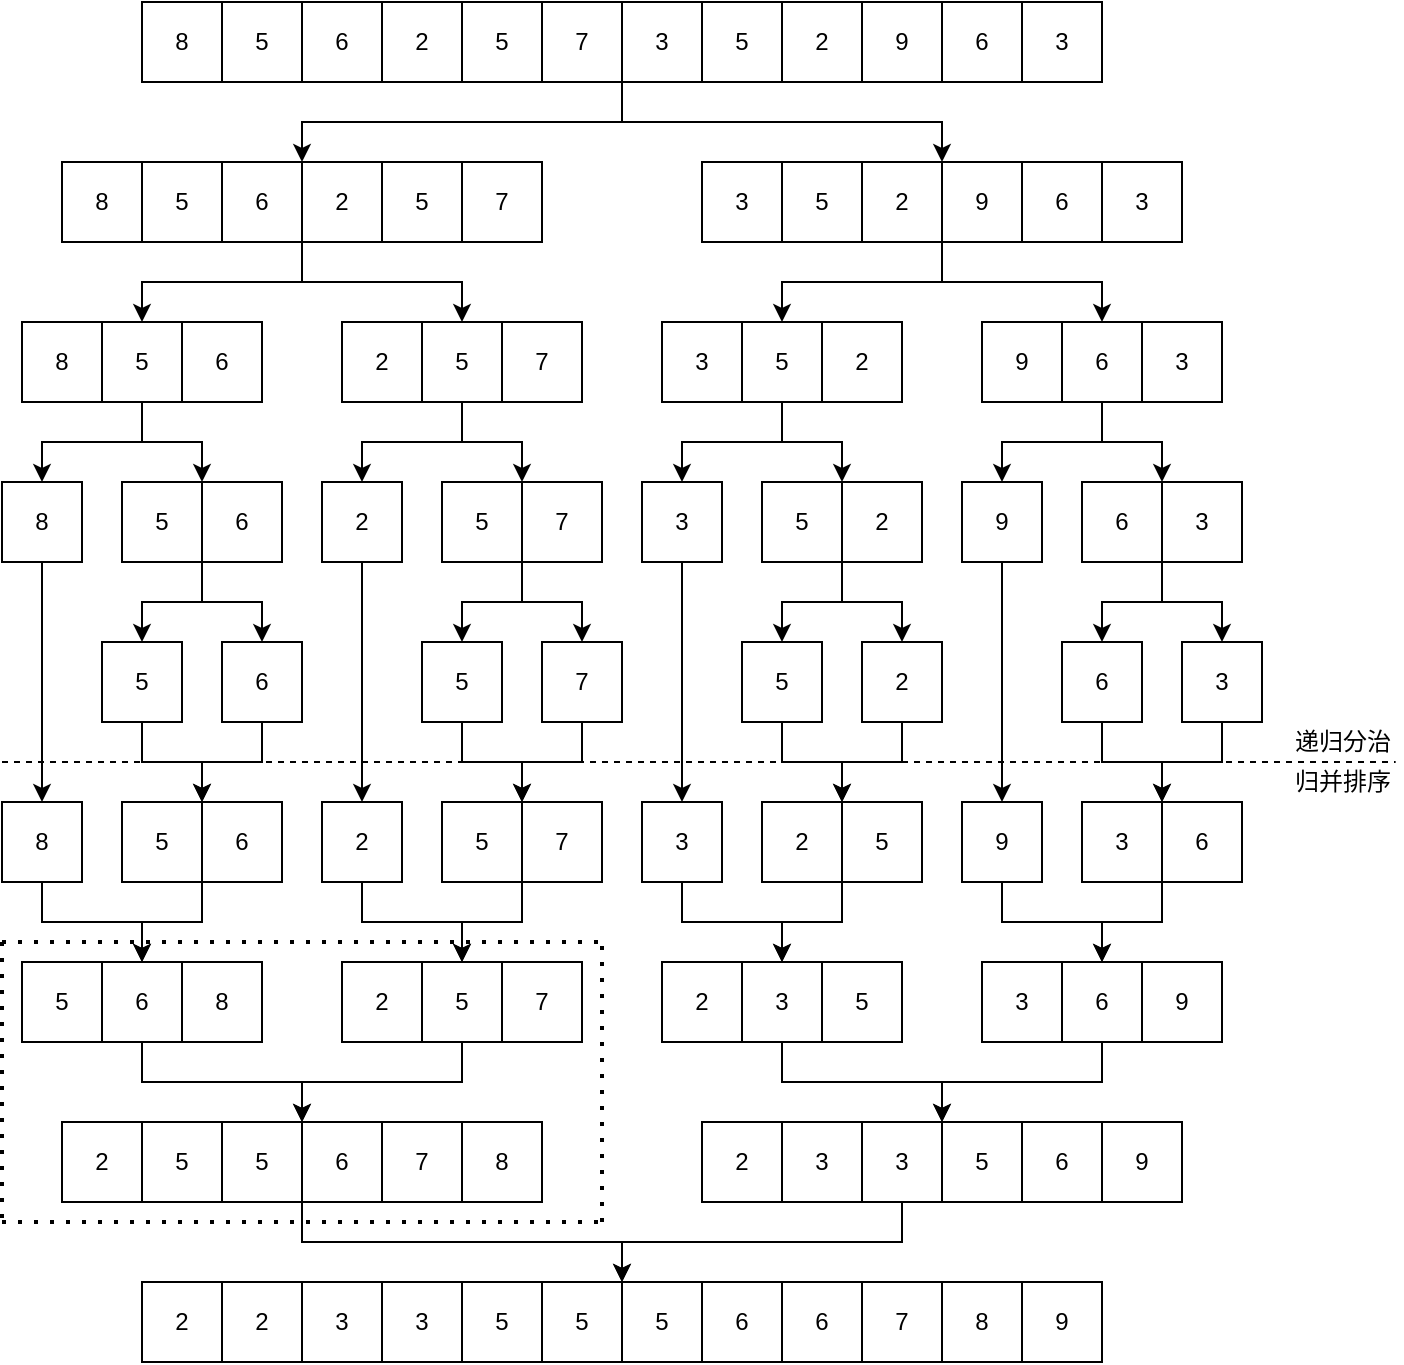 <mxfile version="13.6.2" type="device" pages="2"><diagram id="fOXiXR-pl16ZsYPT_M_0" name="归并排序"><mxGraphModel dx="1024" dy="601" grid="1" gridSize="10" guides="1" tooltips="1" connect="1" arrows="1" fold="1" page="1" pageScale="1" pageWidth="827" pageHeight="1169" math="0" shadow="0"><root><mxCell id="0"/><mxCell id="1" parent="0"/><mxCell id="pDc8BE2G3tAXelpfe0T7-1" value="8" style="rounded=0;whiteSpace=wrap;html=1;" vertex="1" parent="1"><mxGeometry x="110" y="40" width="40" height="40" as="geometry"/></mxCell><mxCell id="pDc8BE2G3tAXelpfe0T7-2" value="5" style="rounded=0;whiteSpace=wrap;html=1;" vertex="1" parent="1"><mxGeometry x="150" y="40" width="40" height="40" as="geometry"/></mxCell><mxCell id="pDc8BE2G3tAXelpfe0T7-3" value="6" style="rounded=0;whiteSpace=wrap;html=1;" vertex="1" parent="1"><mxGeometry x="190" y="40" width="40" height="40" as="geometry"/></mxCell><mxCell id="pDc8BE2G3tAXelpfe0T7-4" value="2" style="rounded=0;whiteSpace=wrap;html=1;" vertex="1" parent="1"><mxGeometry x="230" y="40" width="40" height="40" as="geometry"/></mxCell><mxCell id="pDc8BE2G3tAXelpfe0T7-5" value="5" style="rounded=0;whiteSpace=wrap;html=1;" vertex="1" parent="1"><mxGeometry x="270" y="40" width="40" height="40" as="geometry"/></mxCell><mxCell id="pDc8BE2G3tAXelpfe0T7-58" style="edgeStyle=orthogonalEdgeStyle;rounded=0;orthogonalLoop=1;jettySize=auto;html=1;entryX=1;entryY=0;entryDx=0;entryDy=0;" edge="1" parent="1" source="pDc8BE2G3tAXelpfe0T7-6" target="pDc8BE2G3tAXelpfe0T7-15"><mxGeometry relative="1" as="geometry"><Array as="points"><mxPoint x="350" y="100"/><mxPoint x="190" y="100"/></Array></mxGeometry></mxCell><mxCell id="pDc8BE2G3tAXelpfe0T7-59" style="edgeStyle=orthogonalEdgeStyle;rounded=0;orthogonalLoop=1;jettySize=auto;html=1;entryX=0;entryY=0;entryDx=0;entryDy=0;" edge="1" parent="1" source="pDc8BE2G3tAXelpfe0T7-6" target="pDc8BE2G3tAXelpfe0T7-22"><mxGeometry relative="1" as="geometry"><Array as="points"><mxPoint x="350" y="100"/><mxPoint x="510" y="100"/></Array></mxGeometry></mxCell><mxCell id="pDc8BE2G3tAXelpfe0T7-6" value="7" style="rounded=0;whiteSpace=wrap;html=1;" vertex="1" parent="1"><mxGeometry x="310" y="40" width="40" height="40" as="geometry"/></mxCell><mxCell id="pDc8BE2G3tAXelpfe0T7-7" value="3" style="rounded=0;whiteSpace=wrap;html=1;" vertex="1" parent="1"><mxGeometry x="350" y="40" width="40" height="40" as="geometry"/></mxCell><mxCell id="pDc8BE2G3tAXelpfe0T7-8" value="5" style="rounded=0;whiteSpace=wrap;html=1;" vertex="1" parent="1"><mxGeometry x="390" y="40" width="40" height="40" as="geometry"/></mxCell><mxCell id="pDc8BE2G3tAXelpfe0T7-9" value="2" style="rounded=0;whiteSpace=wrap;html=1;" vertex="1" parent="1"><mxGeometry x="430" y="40" width="40" height="40" as="geometry"/></mxCell><mxCell id="pDc8BE2G3tAXelpfe0T7-10" value="9" style="rounded=0;whiteSpace=wrap;html=1;" vertex="1" parent="1"><mxGeometry x="470" y="40" width="40" height="40" as="geometry"/></mxCell><mxCell id="pDc8BE2G3tAXelpfe0T7-11" value="6" style="rounded=0;whiteSpace=wrap;html=1;" vertex="1" parent="1"><mxGeometry x="510" y="40" width="40" height="40" as="geometry"/></mxCell><mxCell id="pDc8BE2G3tAXelpfe0T7-12" value="3" style="rounded=0;whiteSpace=wrap;html=1;" vertex="1" parent="1"><mxGeometry x="550" y="40" width="40" height="40" as="geometry"/></mxCell><mxCell id="pDc8BE2G3tAXelpfe0T7-13" value="8" style="rounded=0;whiteSpace=wrap;html=1;" vertex="1" parent="1"><mxGeometry x="70" y="120" width="40" height="40" as="geometry"/></mxCell><mxCell id="pDc8BE2G3tAXelpfe0T7-14" value="5" style="rounded=0;whiteSpace=wrap;html=1;" vertex="1" parent="1"><mxGeometry x="110" y="120" width="40" height="40" as="geometry"/></mxCell><mxCell id="pDc8BE2G3tAXelpfe0T7-60" style="edgeStyle=orthogonalEdgeStyle;rounded=0;orthogonalLoop=1;jettySize=auto;html=1;" edge="1" parent="1" source="pDc8BE2G3tAXelpfe0T7-15" target="pDc8BE2G3tAXelpfe0T7-26"><mxGeometry relative="1" as="geometry"><Array as="points"><mxPoint x="190" y="180"/><mxPoint x="110" y="180"/></Array></mxGeometry></mxCell><mxCell id="pDc8BE2G3tAXelpfe0T7-61" style="edgeStyle=orthogonalEdgeStyle;rounded=0;orthogonalLoop=1;jettySize=auto;html=1;entryX=0.5;entryY=0;entryDx=0;entryDy=0;" edge="1" parent="1" source="pDc8BE2G3tAXelpfe0T7-15" target="pDc8BE2G3tAXelpfe0T7-29"><mxGeometry relative="1" as="geometry"><Array as="points"><mxPoint x="190" y="180"/><mxPoint x="270" y="180"/></Array></mxGeometry></mxCell><mxCell id="pDc8BE2G3tAXelpfe0T7-15" value="6" style="rounded=0;whiteSpace=wrap;html=1;" vertex="1" parent="1"><mxGeometry x="150" y="120" width="40" height="40" as="geometry"/></mxCell><mxCell id="pDc8BE2G3tAXelpfe0T7-16" value="2" style="rounded=0;whiteSpace=wrap;html=1;" vertex="1" parent="1"><mxGeometry x="190" y="120" width="40" height="40" as="geometry"/></mxCell><mxCell id="pDc8BE2G3tAXelpfe0T7-17" value="5" style="rounded=0;whiteSpace=wrap;html=1;" vertex="1" parent="1"><mxGeometry x="230" y="120" width="40" height="40" as="geometry"/></mxCell><mxCell id="pDc8BE2G3tAXelpfe0T7-18" value="7" style="rounded=0;whiteSpace=wrap;html=1;" vertex="1" parent="1"><mxGeometry x="270" y="120" width="40" height="40" as="geometry"/></mxCell><mxCell id="pDc8BE2G3tAXelpfe0T7-19" value="3" style="rounded=0;whiteSpace=wrap;html=1;" vertex="1" parent="1"><mxGeometry x="390" y="120" width="40" height="40" as="geometry"/></mxCell><mxCell id="pDc8BE2G3tAXelpfe0T7-20" value="5" style="rounded=0;whiteSpace=wrap;html=1;" vertex="1" parent="1"><mxGeometry x="430" y="120" width="40" height="40" as="geometry"/></mxCell><mxCell id="pDc8BE2G3tAXelpfe0T7-62" style="edgeStyle=orthogonalEdgeStyle;rounded=0;orthogonalLoop=1;jettySize=auto;html=1;entryX=0.5;entryY=0;entryDx=0;entryDy=0;" edge="1" parent="1" source="pDc8BE2G3tAXelpfe0T7-21" target="pDc8BE2G3tAXelpfe0T7-39"><mxGeometry relative="1" as="geometry"><Array as="points"><mxPoint x="510" y="180"/><mxPoint x="430" y="180"/></Array></mxGeometry></mxCell><mxCell id="pDc8BE2G3tAXelpfe0T7-21" value="2" style="rounded=0;whiteSpace=wrap;html=1;" vertex="1" parent="1"><mxGeometry x="470" y="120" width="40" height="40" as="geometry"/></mxCell><mxCell id="pDc8BE2G3tAXelpfe0T7-63" style="edgeStyle=orthogonalEdgeStyle;rounded=0;orthogonalLoop=1;jettySize=auto;html=1;entryX=0.5;entryY=0;entryDx=0;entryDy=0;" edge="1" parent="1" source="pDc8BE2G3tAXelpfe0T7-22" target="pDc8BE2G3tAXelpfe0T7-42"><mxGeometry relative="1" as="geometry"><Array as="points"><mxPoint x="510" y="180"/><mxPoint x="590" y="180"/></Array></mxGeometry></mxCell><mxCell id="pDc8BE2G3tAXelpfe0T7-22" value="9" style="rounded=0;whiteSpace=wrap;html=1;" vertex="1" parent="1"><mxGeometry x="510" y="120" width="40" height="40" as="geometry"/></mxCell><mxCell id="pDc8BE2G3tAXelpfe0T7-23" value="6" style="rounded=0;whiteSpace=wrap;html=1;" vertex="1" parent="1"><mxGeometry x="550" y="120" width="40" height="40" as="geometry"/></mxCell><mxCell id="pDc8BE2G3tAXelpfe0T7-24" value="3" style="rounded=0;whiteSpace=wrap;html=1;" vertex="1" parent="1"><mxGeometry x="590" y="120" width="40" height="40" as="geometry"/></mxCell><mxCell id="pDc8BE2G3tAXelpfe0T7-25" value="8" style="rounded=0;whiteSpace=wrap;html=1;" vertex="1" parent="1"><mxGeometry x="50" y="200" width="40" height="40" as="geometry"/></mxCell><mxCell id="pDc8BE2G3tAXelpfe0T7-64" style="edgeStyle=orthogonalEdgeStyle;rounded=0;orthogonalLoop=1;jettySize=auto;html=1;entryX=0.5;entryY=0;entryDx=0;entryDy=0;" edge="1" parent="1" source="pDc8BE2G3tAXelpfe0T7-26" target="pDc8BE2G3tAXelpfe0T7-31"><mxGeometry relative="1" as="geometry"><Array as="points"><mxPoint x="110" y="260"/><mxPoint x="60" y="260"/></Array></mxGeometry></mxCell><mxCell id="pDc8BE2G3tAXelpfe0T7-65" style="edgeStyle=orthogonalEdgeStyle;rounded=0;orthogonalLoop=1;jettySize=auto;html=1;entryX=0;entryY=0;entryDx=0;entryDy=0;" edge="1" parent="1" source="pDc8BE2G3tAXelpfe0T7-26" target="pDc8BE2G3tAXelpfe0T7-33"><mxGeometry relative="1" as="geometry"><Array as="points"><mxPoint x="110" y="260"/><mxPoint x="140" y="260"/></Array></mxGeometry></mxCell><mxCell id="pDc8BE2G3tAXelpfe0T7-26" value="5" style="rounded=0;whiteSpace=wrap;html=1;" vertex="1" parent="1"><mxGeometry x="90" y="200" width="40" height="40" as="geometry"/></mxCell><mxCell id="pDc8BE2G3tAXelpfe0T7-27" value="6" style="rounded=0;whiteSpace=wrap;html=1;" vertex="1" parent="1"><mxGeometry x="130" y="200" width="40" height="40" as="geometry"/></mxCell><mxCell id="pDc8BE2G3tAXelpfe0T7-28" value="2" style="rounded=0;whiteSpace=wrap;html=1;" vertex="1" parent="1"><mxGeometry x="210" y="200" width="40" height="40" as="geometry"/></mxCell><mxCell id="pDc8BE2G3tAXelpfe0T7-66" style="edgeStyle=orthogonalEdgeStyle;rounded=0;orthogonalLoop=1;jettySize=auto;html=1;entryX=0.5;entryY=0;entryDx=0;entryDy=0;" edge="1" parent="1" source="pDc8BE2G3tAXelpfe0T7-29" target="pDc8BE2G3tAXelpfe0T7-34"><mxGeometry relative="1" as="geometry"><Array as="points"><mxPoint x="270" y="260"/><mxPoint x="220" y="260"/></Array></mxGeometry></mxCell><mxCell id="pDc8BE2G3tAXelpfe0T7-67" style="edgeStyle=orthogonalEdgeStyle;rounded=0;orthogonalLoop=1;jettySize=auto;html=1;entryX=0;entryY=0;entryDx=0;entryDy=0;" edge="1" parent="1" source="pDc8BE2G3tAXelpfe0T7-29" target="pDc8BE2G3tAXelpfe0T7-36"><mxGeometry relative="1" as="geometry"><Array as="points"><mxPoint x="270" y="260"/><mxPoint x="300" y="260"/></Array></mxGeometry></mxCell><mxCell id="pDc8BE2G3tAXelpfe0T7-29" value="5" style="rounded=0;whiteSpace=wrap;html=1;" vertex="1" parent="1"><mxGeometry x="250" y="200" width="40" height="40" as="geometry"/></mxCell><mxCell id="pDc8BE2G3tAXelpfe0T7-30" value="7" style="rounded=0;whiteSpace=wrap;html=1;" vertex="1" parent="1"><mxGeometry x="290" y="200" width="40" height="40" as="geometry"/></mxCell><mxCell id="pDc8BE2G3tAXelpfe0T7-95" style="edgeStyle=orthogonalEdgeStyle;rounded=0;orthogonalLoop=1;jettySize=auto;html=1;entryX=0.5;entryY=0;entryDx=0;entryDy=0;" edge="1" parent="1" source="pDc8BE2G3tAXelpfe0T7-31" target="pDc8BE2G3tAXelpfe0T7-85"><mxGeometry relative="1" as="geometry"/></mxCell><mxCell id="pDc8BE2G3tAXelpfe0T7-31" value="8" style="rounded=0;whiteSpace=wrap;html=1;" vertex="1" parent="1"><mxGeometry x="40" y="280" width="40" height="40" as="geometry"/></mxCell><mxCell id="pDc8BE2G3tAXelpfe0T7-32" value="5" style="rounded=0;whiteSpace=wrap;html=1;" vertex="1" parent="1"><mxGeometry x="100" y="280" width="40" height="40" as="geometry"/></mxCell><mxCell id="pDc8BE2G3tAXelpfe0T7-72" style="edgeStyle=orthogonalEdgeStyle;rounded=0;orthogonalLoop=1;jettySize=auto;html=1;entryX=0.5;entryY=0;entryDx=0;entryDy=0;" edge="1" parent="1" source="pDc8BE2G3tAXelpfe0T7-33" target="pDc8BE2G3tAXelpfe0T7-50"><mxGeometry relative="1" as="geometry"><Array as="points"><mxPoint x="140" y="340"/><mxPoint x="110" y="340"/></Array></mxGeometry></mxCell><mxCell id="pDc8BE2G3tAXelpfe0T7-73" style="edgeStyle=orthogonalEdgeStyle;rounded=0;orthogonalLoop=1;jettySize=auto;html=1;entryX=0.5;entryY=0;entryDx=0;entryDy=0;" edge="1" parent="1" source="pDc8BE2G3tAXelpfe0T7-33" target="pDc8BE2G3tAXelpfe0T7-51"><mxGeometry relative="1" as="geometry"><Array as="points"><mxPoint x="140" y="340"/><mxPoint x="170" y="340"/></Array></mxGeometry></mxCell><mxCell id="pDc8BE2G3tAXelpfe0T7-33" value="6" style="rounded=0;whiteSpace=wrap;html=1;" vertex="1" parent="1"><mxGeometry x="140" y="280" width="40" height="40" as="geometry"/></mxCell><mxCell id="pDc8BE2G3tAXelpfe0T7-96" style="edgeStyle=orthogonalEdgeStyle;rounded=0;orthogonalLoop=1;jettySize=auto;html=1;" edge="1" parent="1" source="pDc8BE2G3tAXelpfe0T7-34" target="pDc8BE2G3tAXelpfe0T7-86"><mxGeometry relative="1" as="geometry"/></mxCell><mxCell id="pDc8BE2G3tAXelpfe0T7-34" value="2" style="rounded=0;whiteSpace=wrap;html=1;" vertex="1" parent="1"><mxGeometry x="200" y="280" width="40" height="40" as="geometry"/></mxCell><mxCell id="pDc8BE2G3tAXelpfe0T7-35" value="5" style="rounded=0;whiteSpace=wrap;html=1;" vertex="1" parent="1"><mxGeometry x="260" y="280" width="40" height="40" as="geometry"/></mxCell><mxCell id="pDc8BE2G3tAXelpfe0T7-36" value="7" style="rounded=0;whiteSpace=wrap;html=1;" vertex="1" parent="1"><mxGeometry x="300" y="280" width="40" height="40" as="geometry"/></mxCell><mxCell id="pDc8BE2G3tAXelpfe0T7-38" value="3" style="rounded=0;whiteSpace=wrap;html=1;" vertex="1" parent="1"><mxGeometry x="370" y="200" width="40" height="40" as="geometry"/></mxCell><mxCell id="pDc8BE2G3tAXelpfe0T7-68" style="edgeStyle=orthogonalEdgeStyle;rounded=0;orthogonalLoop=1;jettySize=auto;html=1;entryX=0.5;entryY=0;entryDx=0;entryDy=0;" edge="1" parent="1" source="pDc8BE2G3tAXelpfe0T7-39" target="pDc8BE2G3tAXelpfe0T7-44"><mxGeometry relative="1" as="geometry"><Array as="points"><mxPoint x="430" y="260"/><mxPoint x="380" y="260"/></Array></mxGeometry></mxCell><mxCell id="pDc8BE2G3tAXelpfe0T7-69" style="edgeStyle=orthogonalEdgeStyle;rounded=0;orthogonalLoop=1;jettySize=auto;html=1;entryX=1;entryY=0;entryDx=0;entryDy=0;" edge="1" parent="1" source="pDc8BE2G3tAXelpfe0T7-39" target="pDc8BE2G3tAXelpfe0T7-45"><mxGeometry relative="1" as="geometry"/></mxCell><mxCell id="pDc8BE2G3tAXelpfe0T7-39" value="5" style="rounded=0;whiteSpace=wrap;html=1;" vertex="1" parent="1"><mxGeometry x="410" y="200" width="40" height="40" as="geometry"/></mxCell><mxCell id="pDc8BE2G3tAXelpfe0T7-40" value="2" style="rounded=0;whiteSpace=wrap;html=1;" vertex="1" parent="1"><mxGeometry x="450" y="200" width="40" height="40" as="geometry"/></mxCell><mxCell id="pDc8BE2G3tAXelpfe0T7-41" value="9" style="rounded=0;whiteSpace=wrap;html=1;" vertex="1" parent="1"><mxGeometry x="530" y="200" width="40" height="40" as="geometry"/></mxCell><mxCell id="pDc8BE2G3tAXelpfe0T7-70" style="edgeStyle=orthogonalEdgeStyle;rounded=0;orthogonalLoop=1;jettySize=auto;html=1;entryX=0.5;entryY=0;entryDx=0;entryDy=0;" edge="1" parent="1" source="pDc8BE2G3tAXelpfe0T7-42" target="pDc8BE2G3tAXelpfe0T7-47"><mxGeometry relative="1" as="geometry"><Array as="points"><mxPoint x="590" y="260"/><mxPoint x="540" y="260"/></Array></mxGeometry></mxCell><mxCell id="pDc8BE2G3tAXelpfe0T7-71" style="edgeStyle=orthogonalEdgeStyle;rounded=0;orthogonalLoop=1;jettySize=auto;html=1;entryX=0;entryY=0;entryDx=0;entryDy=0;" edge="1" parent="1" source="pDc8BE2G3tAXelpfe0T7-42" target="pDc8BE2G3tAXelpfe0T7-49"><mxGeometry relative="1" as="geometry"><Array as="points"><mxPoint x="590" y="260"/><mxPoint x="620" y="260"/></Array></mxGeometry></mxCell><mxCell id="pDc8BE2G3tAXelpfe0T7-42" value="6" style="rounded=0;whiteSpace=wrap;html=1;" vertex="1" parent="1"><mxGeometry x="570" y="200" width="40" height="40" as="geometry"/></mxCell><mxCell id="pDc8BE2G3tAXelpfe0T7-43" value="3" style="rounded=0;whiteSpace=wrap;html=1;" vertex="1" parent="1"><mxGeometry x="610" y="200" width="40" height="40" as="geometry"/></mxCell><mxCell id="pDc8BE2G3tAXelpfe0T7-97" style="edgeStyle=orthogonalEdgeStyle;rounded=0;orthogonalLoop=1;jettySize=auto;html=1;entryX=0.5;entryY=0;entryDx=0;entryDy=0;" edge="1" parent="1" source="pDc8BE2G3tAXelpfe0T7-44" target="pDc8BE2G3tAXelpfe0T7-89"><mxGeometry relative="1" as="geometry"/></mxCell><mxCell id="pDc8BE2G3tAXelpfe0T7-44" value="3" style="rounded=0;whiteSpace=wrap;html=1;" vertex="1" parent="1"><mxGeometry x="360" y="280" width="40" height="40" as="geometry"/></mxCell><mxCell id="pDc8BE2G3tAXelpfe0T7-45" value="5" style="rounded=0;whiteSpace=wrap;html=1;" vertex="1" parent="1"><mxGeometry x="420" y="280" width="40" height="40" as="geometry"/></mxCell><mxCell id="pDc8BE2G3tAXelpfe0T7-46" value="2" style="rounded=0;whiteSpace=wrap;html=1;" vertex="1" parent="1"><mxGeometry x="460" y="280" width="40" height="40" as="geometry"/></mxCell><mxCell id="pDc8BE2G3tAXelpfe0T7-98" style="edgeStyle=orthogonalEdgeStyle;rounded=0;orthogonalLoop=1;jettySize=auto;html=1;entryX=0.5;entryY=0;entryDx=0;entryDy=0;" edge="1" parent="1" source="pDc8BE2G3tAXelpfe0T7-47" target="pDc8BE2G3tAXelpfe0T7-92"><mxGeometry relative="1" as="geometry"/></mxCell><mxCell id="pDc8BE2G3tAXelpfe0T7-47" value="9" style="rounded=0;whiteSpace=wrap;html=1;" vertex="1" parent="1"><mxGeometry x="520" y="280" width="40" height="40" as="geometry"/></mxCell><mxCell id="pDc8BE2G3tAXelpfe0T7-48" value="6" style="rounded=0;whiteSpace=wrap;html=1;" vertex="1" parent="1"><mxGeometry x="580" y="280" width="40" height="40" as="geometry"/></mxCell><mxCell id="pDc8BE2G3tAXelpfe0T7-49" value="3" style="rounded=0;whiteSpace=wrap;html=1;" vertex="1" parent="1"><mxGeometry x="620" y="280" width="40" height="40" as="geometry"/></mxCell><mxCell id="pDc8BE2G3tAXelpfe0T7-99" style="edgeStyle=orthogonalEdgeStyle;rounded=0;orthogonalLoop=1;jettySize=auto;html=1;entryX=1;entryY=0;entryDx=0;entryDy=0;" edge="1" parent="1" source="pDc8BE2G3tAXelpfe0T7-50" target="pDc8BE2G3tAXelpfe0T7-83"><mxGeometry relative="1" as="geometry"/></mxCell><mxCell id="pDc8BE2G3tAXelpfe0T7-50" value="5" style="rounded=0;whiteSpace=wrap;html=1;" vertex="1" parent="1"><mxGeometry x="90" y="360" width="40" height="40" as="geometry"/></mxCell><mxCell id="pDc8BE2G3tAXelpfe0T7-100" style="edgeStyle=orthogonalEdgeStyle;rounded=0;orthogonalLoop=1;jettySize=auto;html=1;" edge="1" parent="1" source="pDc8BE2G3tAXelpfe0T7-51"><mxGeometry relative="1" as="geometry"><mxPoint x="140" y="440" as="targetPoint"/><Array as="points"><mxPoint x="170" y="420"/><mxPoint x="140" y="420"/></Array></mxGeometry></mxCell><mxCell id="pDc8BE2G3tAXelpfe0T7-51" value="6" style="rounded=0;whiteSpace=wrap;html=1;" vertex="1" parent="1"><mxGeometry x="150" y="360" width="40" height="40" as="geometry"/></mxCell><mxCell id="pDc8BE2G3tAXelpfe0T7-52" value="5" style="rounded=0;whiteSpace=wrap;html=1;" vertex="1" parent="1"><mxGeometry x="250" y="360" width="40" height="40" as="geometry"/></mxCell><mxCell id="pDc8BE2G3tAXelpfe0T7-53" value="7" style="rounded=0;whiteSpace=wrap;html=1;" vertex="1" parent="1"><mxGeometry x="310" y="360" width="40" height="40" as="geometry"/></mxCell><mxCell id="pDc8BE2G3tAXelpfe0T7-54" value="5" style="rounded=0;whiteSpace=wrap;html=1;" vertex="1" parent="1"><mxGeometry x="410" y="360" width="40" height="40" as="geometry"/></mxCell><mxCell id="pDc8BE2G3tAXelpfe0T7-55" value="2" style="rounded=0;whiteSpace=wrap;html=1;" vertex="1" parent="1"><mxGeometry x="470" y="360" width="40" height="40" as="geometry"/></mxCell><mxCell id="pDc8BE2G3tAXelpfe0T7-56" value="6" style="rounded=0;whiteSpace=wrap;html=1;" vertex="1" parent="1"><mxGeometry x="570" y="360" width="40" height="40" as="geometry"/></mxCell><mxCell id="pDc8BE2G3tAXelpfe0T7-57" value="3" style="rounded=0;whiteSpace=wrap;html=1;" vertex="1" parent="1"><mxGeometry x="630" y="360" width="40" height="40" as="geometry"/></mxCell><mxCell id="pDc8BE2G3tAXelpfe0T7-74" style="edgeStyle=orthogonalEdgeStyle;rounded=0;orthogonalLoop=1;jettySize=auto;html=1;entryX=0.5;entryY=0;entryDx=0;entryDy=0;" edge="1" parent="1"><mxGeometry relative="1" as="geometry"><mxPoint x="300" y="320" as="sourcePoint"/><mxPoint x="270" y="360" as="targetPoint"/><Array as="points"><mxPoint x="300" y="340"/><mxPoint x="270" y="340"/></Array></mxGeometry></mxCell><mxCell id="pDc8BE2G3tAXelpfe0T7-75" style="edgeStyle=orthogonalEdgeStyle;rounded=0;orthogonalLoop=1;jettySize=auto;html=1;entryX=0.5;entryY=0;entryDx=0;entryDy=0;" edge="1" parent="1"><mxGeometry relative="1" as="geometry"><mxPoint x="300" y="320" as="sourcePoint"/><mxPoint x="330" y="360" as="targetPoint"/><Array as="points"><mxPoint x="300" y="340"/><mxPoint x="330" y="340"/></Array></mxGeometry></mxCell><mxCell id="pDc8BE2G3tAXelpfe0T7-76" style="edgeStyle=orthogonalEdgeStyle;rounded=0;orthogonalLoop=1;jettySize=auto;html=1;entryX=0.5;entryY=0;entryDx=0;entryDy=0;" edge="1" parent="1"><mxGeometry relative="1" as="geometry"><mxPoint x="460" y="320" as="sourcePoint"/><mxPoint x="430" y="360" as="targetPoint"/><Array as="points"><mxPoint x="460" y="340"/><mxPoint x="430" y="340"/></Array></mxGeometry></mxCell><mxCell id="pDc8BE2G3tAXelpfe0T7-77" style="edgeStyle=orthogonalEdgeStyle;rounded=0;orthogonalLoop=1;jettySize=auto;html=1;entryX=0.5;entryY=0;entryDx=0;entryDy=0;" edge="1" parent="1"><mxGeometry relative="1" as="geometry"><mxPoint x="460" y="320" as="sourcePoint"/><mxPoint x="490" y="360" as="targetPoint"/><Array as="points"><mxPoint x="460" y="340"/><mxPoint x="490" y="340"/></Array></mxGeometry></mxCell><mxCell id="pDc8BE2G3tAXelpfe0T7-78" style="edgeStyle=orthogonalEdgeStyle;rounded=0;orthogonalLoop=1;jettySize=auto;html=1;entryX=0.5;entryY=0;entryDx=0;entryDy=0;" edge="1" parent="1"><mxGeometry relative="1" as="geometry"><mxPoint x="620" y="320" as="sourcePoint"/><mxPoint x="590" y="360" as="targetPoint"/><Array as="points"><mxPoint x="620" y="340"/><mxPoint x="590" y="340"/></Array></mxGeometry></mxCell><mxCell id="pDc8BE2G3tAXelpfe0T7-79" style="edgeStyle=orthogonalEdgeStyle;rounded=0;orthogonalLoop=1;jettySize=auto;html=1;entryX=0.5;entryY=0;entryDx=0;entryDy=0;" edge="1" parent="1"><mxGeometry relative="1" as="geometry"><mxPoint x="620" y="320" as="sourcePoint"/><mxPoint x="650" y="360" as="targetPoint"/><Array as="points"><mxPoint x="620" y="340"/><mxPoint x="650" y="340"/></Array></mxGeometry></mxCell><mxCell id="pDc8BE2G3tAXelpfe0T7-80" value="" style="endArrow=none;dashed=1;html=1;entryX=0.947;entryY=1;entryDx=0;entryDy=0;entryPerimeter=0;" edge="1" parent="1" target="pDc8BE2G3tAXelpfe0T7-81"><mxGeometry width="50" height="50" relative="1" as="geometry"><mxPoint x="40" y="420" as="sourcePoint"/><mxPoint x="680" y="420" as="targetPoint"/></mxGeometry></mxCell><mxCell id="pDc8BE2G3tAXelpfe0T7-81" value="递归分治" style="text;html=1;align=center;verticalAlign=middle;resizable=0;points=[];autosize=1;" vertex="1" parent="1"><mxGeometry x="680" y="400" width="60" height="20" as="geometry"/></mxCell><mxCell id="pDc8BE2G3tAXelpfe0T7-82" value="归并排序" style="text;html=1;align=center;verticalAlign=middle;resizable=0;points=[];autosize=1;" vertex="1" parent="1"><mxGeometry x="680" y="420" width="60" height="20" as="geometry"/></mxCell><mxCell id="pDc8BE2G3tAXelpfe0T7-83" value="5" style="rounded=0;whiteSpace=wrap;html=1;" vertex="1" parent="1"><mxGeometry x="100" y="440" width="40" height="40" as="geometry"/></mxCell><mxCell id="pDc8BE2G3tAXelpfe0T7-122" style="edgeStyle=orthogonalEdgeStyle;rounded=0;orthogonalLoop=1;jettySize=auto;html=1;" edge="1" parent="1" source="pDc8BE2G3tAXelpfe0T7-84"><mxGeometry relative="1" as="geometry"><mxPoint x="110" y="520" as="targetPoint"/><Array as="points"><mxPoint x="140" y="500"/><mxPoint x="110" y="500"/></Array></mxGeometry></mxCell><mxCell id="pDc8BE2G3tAXelpfe0T7-84" value="6" style="rounded=0;whiteSpace=wrap;html=1;" vertex="1" parent="1"><mxGeometry x="140" y="440" width="40" height="40" as="geometry"/></mxCell><mxCell id="pDc8BE2G3tAXelpfe0T7-121" style="edgeStyle=orthogonalEdgeStyle;rounded=0;orthogonalLoop=1;jettySize=auto;html=1;entryX=0.5;entryY=0;entryDx=0;entryDy=0;" edge="1" parent="1" source="pDc8BE2G3tAXelpfe0T7-85" target="pDc8BE2G3tAXelpfe0T7-110"><mxGeometry relative="1" as="geometry"><Array as="points"><mxPoint x="60" y="500"/><mxPoint x="110" y="500"/></Array></mxGeometry></mxCell><mxCell id="pDc8BE2G3tAXelpfe0T7-85" value="8" style="rounded=0;whiteSpace=wrap;html=1;" vertex="1" parent="1"><mxGeometry x="40" y="440" width="40" height="40" as="geometry"/></mxCell><mxCell id="pDc8BE2G3tAXelpfe0T7-86" value="2" style="rounded=0;whiteSpace=wrap;html=1;" vertex="1" parent="1"><mxGeometry x="200" y="440" width="40" height="40" as="geometry"/></mxCell><mxCell id="pDc8BE2G3tAXelpfe0T7-87" value="5" style="rounded=0;whiteSpace=wrap;html=1;" vertex="1" parent="1"><mxGeometry x="260" y="440" width="40" height="40" as="geometry"/></mxCell><mxCell id="pDc8BE2G3tAXelpfe0T7-88" value="7" style="rounded=0;whiteSpace=wrap;html=1;" vertex="1" parent="1"><mxGeometry x="300" y="440" width="40" height="40" as="geometry"/></mxCell><mxCell id="pDc8BE2G3tAXelpfe0T7-89" value="3" style="rounded=0;whiteSpace=wrap;html=1;" vertex="1" parent="1"><mxGeometry x="360" y="440" width="40" height="40" as="geometry"/></mxCell><mxCell id="pDc8BE2G3tAXelpfe0T7-90" value="2" style="rounded=0;whiteSpace=wrap;html=1;" vertex="1" parent="1"><mxGeometry x="420" y="440" width="40" height="40" as="geometry"/></mxCell><mxCell id="pDc8BE2G3tAXelpfe0T7-91" value="5" style="rounded=0;whiteSpace=wrap;html=1;" vertex="1" parent="1"><mxGeometry x="460" y="440" width="40" height="40" as="geometry"/></mxCell><mxCell id="pDc8BE2G3tAXelpfe0T7-92" value="9" style="rounded=0;whiteSpace=wrap;html=1;" vertex="1" parent="1"><mxGeometry x="520" y="440" width="40" height="40" as="geometry"/></mxCell><mxCell id="pDc8BE2G3tAXelpfe0T7-93" value="3" style="rounded=0;whiteSpace=wrap;html=1;" vertex="1" parent="1"><mxGeometry x="580" y="440" width="40" height="40" as="geometry"/></mxCell><mxCell id="pDc8BE2G3tAXelpfe0T7-94" value="6" style="rounded=0;whiteSpace=wrap;html=1;" vertex="1" parent="1"><mxGeometry x="620" y="440" width="40" height="40" as="geometry"/></mxCell><mxCell id="pDc8BE2G3tAXelpfe0T7-103" style="edgeStyle=orthogonalEdgeStyle;rounded=0;orthogonalLoop=1;jettySize=auto;html=1;entryX=1;entryY=0;entryDx=0;entryDy=0;" edge="1" parent="1"><mxGeometry relative="1" as="geometry"><mxPoint x="270" y="400" as="sourcePoint"/><mxPoint x="300" y="440" as="targetPoint"/><Array as="points"><mxPoint x="270" y="420"/><mxPoint x="300" y="420"/></Array></mxGeometry></mxCell><mxCell id="pDc8BE2G3tAXelpfe0T7-104" style="edgeStyle=orthogonalEdgeStyle;rounded=0;orthogonalLoop=1;jettySize=auto;html=1;" edge="1" parent="1"><mxGeometry relative="1" as="geometry"><mxPoint x="300" y="440" as="targetPoint"/><mxPoint x="330" y="400" as="sourcePoint"/><Array as="points"><mxPoint x="330" y="420"/><mxPoint x="300" y="420"/></Array></mxGeometry></mxCell><mxCell id="pDc8BE2G3tAXelpfe0T7-105" style="edgeStyle=orthogonalEdgeStyle;rounded=0;orthogonalLoop=1;jettySize=auto;html=1;entryX=1;entryY=0;entryDx=0;entryDy=0;" edge="1" parent="1"><mxGeometry relative="1" as="geometry"><mxPoint x="430" y="400" as="sourcePoint"/><mxPoint x="460" y="440" as="targetPoint"/><Array as="points"><mxPoint x="430" y="420"/><mxPoint x="460" y="420"/></Array></mxGeometry></mxCell><mxCell id="pDc8BE2G3tAXelpfe0T7-106" style="edgeStyle=orthogonalEdgeStyle;rounded=0;orthogonalLoop=1;jettySize=auto;html=1;" edge="1" parent="1"><mxGeometry relative="1" as="geometry"><mxPoint x="460" y="440" as="targetPoint"/><mxPoint x="490" y="400" as="sourcePoint"/><Array as="points"><mxPoint x="490" y="420"/><mxPoint x="460" y="420"/></Array></mxGeometry></mxCell><mxCell id="pDc8BE2G3tAXelpfe0T7-107" style="edgeStyle=orthogonalEdgeStyle;rounded=0;orthogonalLoop=1;jettySize=auto;html=1;entryX=1;entryY=0;entryDx=0;entryDy=0;" edge="1" parent="1"><mxGeometry relative="1" as="geometry"><mxPoint x="590" y="400" as="sourcePoint"/><mxPoint x="620" y="440" as="targetPoint"/><Array as="points"><mxPoint x="590" y="420"/><mxPoint x="620" y="420"/></Array></mxGeometry></mxCell><mxCell id="pDc8BE2G3tAXelpfe0T7-108" style="edgeStyle=orthogonalEdgeStyle;rounded=0;orthogonalLoop=1;jettySize=auto;html=1;" edge="1" parent="1"><mxGeometry relative="1" as="geometry"><mxPoint x="620" y="440" as="targetPoint"/><mxPoint x="650" y="400" as="sourcePoint"/><Array as="points"><mxPoint x="650" y="420"/><mxPoint x="620" y="420"/></Array></mxGeometry></mxCell><mxCell id="pDc8BE2G3tAXelpfe0T7-109" value="5" style="rounded=0;whiteSpace=wrap;html=1;" vertex="1" parent="1"><mxGeometry x="50" y="520" width="40" height="40" as="geometry"/></mxCell><mxCell id="pDc8BE2G3tAXelpfe0T7-141" style="edgeStyle=orthogonalEdgeStyle;rounded=0;orthogonalLoop=1;jettySize=auto;html=1;entryX=0;entryY=0;entryDx=0;entryDy=0;" edge="1" parent="1" source="pDc8BE2G3tAXelpfe0T7-110" target="pDc8BE2G3tAXelpfe0T7-132"><mxGeometry relative="1" as="geometry"><Array as="points"><mxPoint x="110" y="580"/><mxPoint x="190" y="580"/></Array></mxGeometry></mxCell><mxCell id="pDc8BE2G3tAXelpfe0T7-110" value="6" style="rounded=0;whiteSpace=wrap;html=1;" vertex="1" parent="1"><mxGeometry x="90" y="520" width="40" height="40" as="geometry"/></mxCell><mxCell id="pDc8BE2G3tAXelpfe0T7-111" value="8" style="rounded=0;whiteSpace=wrap;html=1;" vertex="1" parent="1"><mxGeometry x="130" y="520" width="40" height="40" as="geometry"/></mxCell><mxCell id="pDc8BE2G3tAXelpfe0T7-112" value="2" style="rounded=0;whiteSpace=wrap;html=1;" vertex="1" parent="1"><mxGeometry x="210" y="520" width="40" height="40" as="geometry"/></mxCell><mxCell id="XXM7bG8AFr0MuGGhYuFf-1" style="edgeStyle=orthogonalEdgeStyle;rounded=0;orthogonalLoop=1;jettySize=auto;html=1;entryX=0;entryY=0;entryDx=0;entryDy=0;" edge="1" parent="1" source="pDc8BE2G3tAXelpfe0T7-113" target="pDc8BE2G3tAXelpfe0T7-132"><mxGeometry relative="1" as="geometry"><Array as="points"><mxPoint x="270" y="580"/><mxPoint x="190" y="580"/></Array></mxGeometry></mxCell><mxCell id="pDc8BE2G3tAXelpfe0T7-113" value="5" style="rounded=0;whiteSpace=wrap;html=1;" vertex="1" parent="1"><mxGeometry x="250" y="520" width="40" height="40" as="geometry"/></mxCell><mxCell id="pDc8BE2G3tAXelpfe0T7-114" value="7" style="rounded=0;whiteSpace=wrap;html=1;" vertex="1" parent="1"><mxGeometry x="290" y="520" width="40" height="40" as="geometry"/></mxCell><mxCell id="pDc8BE2G3tAXelpfe0T7-115" value="2" style="rounded=0;whiteSpace=wrap;html=1;" vertex="1" parent="1"><mxGeometry x="370" y="520" width="40" height="40" as="geometry"/></mxCell><mxCell id="pDc8BE2G3tAXelpfe0T7-116" value="3" style="rounded=0;whiteSpace=wrap;html=1;" vertex="1" parent="1"><mxGeometry x="410" y="520" width="40" height="40" as="geometry"/></mxCell><mxCell id="pDc8BE2G3tAXelpfe0T7-117" value="5" style="rounded=0;whiteSpace=wrap;html=1;" vertex="1" parent="1"><mxGeometry x="450" y="520" width="40" height="40" as="geometry"/></mxCell><mxCell id="pDc8BE2G3tAXelpfe0T7-118" value="3" style="rounded=0;whiteSpace=wrap;html=1;" vertex="1" parent="1"><mxGeometry x="530" y="520" width="40" height="40" as="geometry"/></mxCell><mxCell id="pDc8BE2G3tAXelpfe0T7-119" value="6" style="rounded=0;whiteSpace=wrap;html=1;" vertex="1" parent="1"><mxGeometry x="570" y="520" width="40" height="40" as="geometry"/></mxCell><mxCell id="pDc8BE2G3tAXelpfe0T7-120" value="9" style="rounded=0;whiteSpace=wrap;html=1;" vertex="1" parent="1"><mxGeometry x="610" y="520" width="40" height="40" as="geometry"/></mxCell><mxCell id="pDc8BE2G3tAXelpfe0T7-123" style="edgeStyle=orthogonalEdgeStyle;rounded=0;orthogonalLoop=1;jettySize=auto;html=1;" edge="1" parent="1"><mxGeometry relative="1" as="geometry"><mxPoint x="270" y="520" as="targetPoint"/><mxPoint x="300" y="480" as="sourcePoint"/><Array as="points"><mxPoint x="300" y="500"/><mxPoint x="270" y="500"/></Array></mxGeometry></mxCell><mxCell id="pDc8BE2G3tAXelpfe0T7-124" style="edgeStyle=orthogonalEdgeStyle;rounded=0;orthogonalLoop=1;jettySize=auto;html=1;entryX=0.5;entryY=0;entryDx=0;entryDy=0;" edge="1" parent="1"><mxGeometry relative="1" as="geometry"><mxPoint x="220" y="480" as="sourcePoint"/><mxPoint x="270" y="520" as="targetPoint"/><Array as="points"><mxPoint x="220" y="500"/><mxPoint x="270" y="500"/></Array></mxGeometry></mxCell><mxCell id="pDc8BE2G3tAXelpfe0T7-125" style="edgeStyle=orthogonalEdgeStyle;rounded=0;orthogonalLoop=1;jettySize=auto;html=1;" edge="1" parent="1"><mxGeometry relative="1" as="geometry"><mxPoint x="430" y="520" as="targetPoint"/><mxPoint x="460" y="480" as="sourcePoint"/><Array as="points"><mxPoint x="460" y="500"/><mxPoint x="430" y="500"/></Array></mxGeometry></mxCell><mxCell id="pDc8BE2G3tAXelpfe0T7-126" style="edgeStyle=orthogonalEdgeStyle;rounded=0;orthogonalLoop=1;jettySize=auto;html=1;entryX=0.5;entryY=0;entryDx=0;entryDy=0;" edge="1" parent="1"><mxGeometry relative="1" as="geometry"><mxPoint x="380" y="480" as="sourcePoint"/><mxPoint x="430" y="520" as="targetPoint"/><Array as="points"><mxPoint x="380" y="500"/><mxPoint x="430" y="500"/></Array></mxGeometry></mxCell><mxCell id="pDc8BE2G3tAXelpfe0T7-127" style="edgeStyle=orthogonalEdgeStyle;rounded=0;orthogonalLoop=1;jettySize=auto;html=1;" edge="1" parent="1"><mxGeometry relative="1" as="geometry"><mxPoint x="590" y="520" as="targetPoint"/><mxPoint x="620" y="480" as="sourcePoint"/><Array as="points"><mxPoint x="620" y="500"/><mxPoint x="590" y="500"/></Array></mxGeometry></mxCell><mxCell id="pDc8BE2G3tAXelpfe0T7-128" style="edgeStyle=orthogonalEdgeStyle;rounded=0;orthogonalLoop=1;jettySize=auto;html=1;entryX=0.5;entryY=0;entryDx=0;entryDy=0;" edge="1" parent="1"><mxGeometry relative="1" as="geometry"><mxPoint x="540" y="480" as="sourcePoint"/><mxPoint x="590" y="520" as="targetPoint"/><Array as="points"><mxPoint x="540" y="500"/><mxPoint x="590" y="500"/></Array></mxGeometry></mxCell><mxCell id="pDc8BE2G3tAXelpfe0T7-129" value="2" style="rounded=0;whiteSpace=wrap;html=1;" vertex="1" parent="1"><mxGeometry x="70" y="600" width="40" height="40" as="geometry"/></mxCell><mxCell id="pDc8BE2G3tAXelpfe0T7-130" value="5" style="rounded=0;whiteSpace=wrap;html=1;" vertex="1" parent="1"><mxGeometry x="110" y="600" width="40" height="40" as="geometry"/></mxCell><mxCell id="XXM7bG8AFr0MuGGhYuFf-16" style="edgeStyle=orthogonalEdgeStyle;rounded=0;orthogonalLoop=1;jettySize=auto;html=1;entryX=1;entryY=0;entryDx=0;entryDy=0;" edge="1" parent="1" source="pDc8BE2G3tAXelpfe0T7-131" target="XXM7bG8AFr0MuGGhYuFf-9"><mxGeometry relative="1" as="geometry"><Array as="points"><mxPoint x="190" y="660"/><mxPoint x="350" y="660"/></Array></mxGeometry></mxCell><mxCell id="pDc8BE2G3tAXelpfe0T7-131" value="5" style="rounded=0;whiteSpace=wrap;html=1;" vertex="1" parent="1"><mxGeometry x="150" y="600" width="40" height="40" as="geometry"/></mxCell><mxCell id="pDc8BE2G3tAXelpfe0T7-132" value="6" style="rounded=0;whiteSpace=wrap;html=1;" vertex="1" parent="1"><mxGeometry x="190" y="600" width="40" height="40" as="geometry"/></mxCell><mxCell id="pDc8BE2G3tAXelpfe0T7-133" value="7" style="rounded=0;whiteSpace=wrap;html=1;" vertex="1" parent="1"><mxGeometry x="230" y="600" width="40" height="40" as="geometry"/></mxCell><mxCell id="pDc8BE2G3tAXelpfe0T7-134" value="8" style="rounded=0;whiteSpace=wrap;html=1;" vertex="1" parent="1"><mxGeometry x="270" y="600" width="40" height="40" as="geometry"/></mxCell><mxCell id="pDc8BE2G3tAXelpfe0T7-135" value="2" style="rounded=0;whiteSpace=wrap;html=1;" vertex="1" parent="1"><mxGeometry x="390" y="600" width="40" height="40" as="geometry"/></mxCell><mxCell id="pDc8BE2G3tAXelpfe0T7-136" value="3" style="rounded=0;whiteSpace=wrap;html=1;" vertex="1" parent="1"><mxGeometry x="430" y="600" width="40" height="40" as="geometry"/></mxCell><mxCell id="XXM7bG8AFr0MuGGhYuFf-17" style="edgeStyle=orthogonalEdgeStyle;rounded=0;orthogonalLoop=1;jettySize=auto;html=1;entryX=0;entryY=0;entryDx=0;entryDy=0;" edge="1" parent="1" source="pDc8BE2G3tAXelpfe0T7-137" target="XXM7bG8AFr0MuGGhYuFf-10"><mxGeometry relative="1" as="geometry"><Array as="points"><mxPoint x="490" y="660"/><mxPoint x="350" y="660"/></Array></mxGeometry></mxCell><mxCell id="pDc8BE2G3tAXelpfe0T7-137" value="3" style="rounded=0;whiteSpace=wrap;html=1;" vertex="1" parent="1"><mxGeometry x="470" y="600" width="40" height="40" as="geometry"/></mxCell><mxCell id="pDc8BE2G3tAXelpfe0T7-138" value="5" style="rounded=0;whiteSpace=wrap;html=1;" vertex="1" parent="1"><mxGeometry x="510" y="600" width="40" height="40" as="geometry"/></mxCell><mxCell id="pDc8BE2G3tAXelpfe0T7-139" value="6" style="rounded=0;whiteSpace=wrap;html=1;" vertex="1" parent="1"><mxGeometry x="550" y="600" width="40" height="40" as="geometry"/></mxCell><mxCell id="pDc8BE2G3tAXelpfe0T7-140" value="9" style="rounded=0;whiteSpace=wrap;html=1;" vertex="1" parent="1"><mxGeometry x="590" y="600" width="40" height="40" as="geometry"/></mxCell><mxCell id="XXM7bG8AFr0MuGGhYuFf-2" style="edgeStyle=orthogonalEdgeStyle;rounded=0;orthogonalLoop=1;jettySize=auto;html=1;entryX=0;entryY=0;entryDx=0;entryDy=0;" edge="1" parent="1"><mxGeometry relative="1" as="geometry"><mxPoint x="430" y="560" as="sourcePoint"/><mxPoint x="510" y="600" as="targetPoint"/><Array as="points"><mxPoint x="430" y="580"/><mxPoint x="510" y="580"/></Array></mxGeometry></mxCell><mxCell id="XXM7bG8AFr0MuGGhYuFf-3" style="edgeStyle=orthogonalEdgeStyle;rounded=0;orthogonalLoop=1;jettySize=auto;html=1;entryX=0;entryY=0;entryDx=0;entryDy=0;" edge="1" parent="1"><mxGeometry relative="1" as="geometry"><mxPoint x="590" y="560" as="sourcePoint"/><mxPoint x="510" y="600" as="targetPoint"/><Array as="points"><mxPoint x="590" y="580"/><mxPoint x="510" y="580"/></Array></mxGeometry></mxCell><mxCell id="XXM7bG8AFr0MuGGhYuFf-4" value="2" style="rounded=0;whiteSpace=wrap;html=1;" vertex="1" parent="1"><mxGeometry x="110" y="680" width="40" height="40" as="geometry"/></mxCell><mxCell id="XXM7bG8AFr0MuGGhYuFf-5" value="2" style="rounded=0;whiteSpace=wrap;html=1;" vertex="1" parent="1"><mxGeometry x="150" y="680" width="40" height="40" as="geometry"/></mxCell><mxCell id="XXM7bG8AFr0MuGGhYuFf-6" value="3" style="rounded=0;whiteSpace=wrap;html=1;" vertex="1" parent="1"><mxGeometry x="190" y="680" width="40" height="40" as="geometry"/></mxCell><mxCell id="XXM7bG8AFr0MuGGhYuFf-7" value="3" style="rounded=0;whiteSpace=wrap;html=1;" vertex="1" parent="1"><mxGeometry x="230" y="680" width="40" height="40" as="geometry"/></mxCell><mxCell id="XXM7bG8AFr0MuGGhYuFf-8" value="5" style="rounded=0;whiteSpace=wrap;html=1;" vertex="1" parent="1"><mxGeometry x="270" y="680" width="40" height="40" as="geometry"/></mxCell><mxCell id="XXM7bG8AFr0MuGGhYuFf-9" value="5" style="rounded=0;whiteSpace=wrap;html=1;" vertex="1" parent="1"><mxGeometry x="310" y="680" width="40" height="40" as="geometry"/></mxCell><mxCell id="XXM7bG8AFr0MuGGhYuFf-10" value="5" style="rounded=0;whiteSpace=wrap;html=1;" vertex="1" parent="1"><mxGeometry x="350" y="680" width="40" height="40" as="geometry"/></mxCell><mxCell id="XXM7bG8AFr0MuGGhYuFf-11" value="6" style="rounded=0;whiteSpace=wrap;html=1;" vertex="1" parent="1"><mxGeometry x="390" y="680" width="40" height="40" as="geometry"/></mxCell><mxCell id="XXM7bG8AFr0MuGGhYuFf-12" value="6" style="rounded=0;whiteSpace=wrap;html=1;" vertex="1" parent="1"><mxGeometry x="430" y="680" width="40" height="40" as="geometry"/></mxCell><mxCell id="XXM7bG8AFr0MuGGhYuFf-13" value="7" style="rounded=0;whiteSpace=wrap;html=1;" vertex="1" parent="1"><mxGeometry x="470" y="680" width="40" height="40" as="geometry"/></mxCell><mxCell id="XXM7bG8AFr0MuGGhYuFf-14" value="8" style="rounded=0;whiteSpace=wrap;html=1;" vertex="1" parent="1"><mxGeometry x="510" y="680" width="40" height="40" as="geometry"/></mxCell><mxCell id="XXM7bG8AFr0MuGGhYuFf-15" value="9" style="rounded=0;whiteSpace=wrap;html=1;" vertex="1" parent="1"><mxGeometry x="550" y="680" width="40" height="40" as="geometry"/></mxCell><mxCell id="XXM7bG8AFr0MuGGhYuFf-18" value="" style="endArrow=none;dashed=1;html=1;dashPattern=1 3;strokeWidth=2;" edge="1" parent="1"><mxGeometry width="50" height="50" relative="1" as="geometry"><mxPoint x="40" y="510" as="sourcePoint"/><mxPoint x="340" y="510" as="targetPoint"/></mxGeometry></mxCell><mxCell id="XXM7bG8AFr0MuGGhYuFf-19" value="" style="endArrow=none;dashed=1;html=1;dashPattern=1 3;strokeWidth=2;" edge="1" parent="1"><mxGeometry width="50" height="50" relative="1" as="geometry"><mxPoint x="40" y="650" as="sourcePoint"/><mxPoint x="340" y="650" as="targetPoint"/></mxGeometry></mxCell><mxCell id="XXM7bG8AFr0MuGGhYuFf-20" value="" style="endArrow=none;dashed=1;html=1;dashPattern=1 3;strokeWidth=2;" edge="1" parent="1"><mxGeometry width="50" height="50" relative="1" as="geometry"><mxPoint x="40" y="510" as="sourcePoint"/><mxPoint x="40" y="650" as="targetPoint"/></mxGeometry></mxCell><mxCell id="XXM7bG8AFr0MuGGhYuFf-21" value="" style="endArrow=none;dashed=1;html=1;dashPattern=1 3;strokeWidth=2;" edge="1" parent="1"><mxGeometry width="50" height="50" relative="1" as="geometry"><mxPoint x="340" y="650" as="sourcePoint"/><mxPoint x="340" y="510" as="targetPoint"/></mxGeometry></mxCell></root></mxGraphModel></diagram><diagram id="iLVVxMm_2ycyBcYBjf0T" name="一小步骤"><mxGraphModel dx="1024" dy="601" grid="1" gridSize="10" guides="1" tooltips="1" connect="1" arrows="1" fold="1" page="1" pageScale="1" pageWidth="827" pageHeight="1169" math="0" shadow="0"><root><mxCell id="Rm5uTV7upQ11m03c4LxA-0"/><mxCell id="Rm5uTV7upQ11m03c4LxA-1" parent="Rm5uTV7upQ11m03c4LxA-0"/><mxCell id="uAxaSSi0zE-79G0hFOas-0" value="5" style="rounded=0;whiteSpace=wrap;html=1;" vertex="1" parent="Rm5uTV7upQ11m03c4LxA-1"><mxGeometry x="40" y="40" width="40" height="40" as="geometry"/></mxCell><mxCell id="uAxaSSi0zE-79G0hFOas-2" value="6" style="rounded=0;whiteSpace=wrap;html=1;" vertex="1" parent="Rm5uTV7upQ11m03c4LxA-1"><mxGeometry x="80" y="40" width="40" height="40" as="geometry"/></mxCell><mxCell id="uAxaSSi0zE-79G0hFOas-3" value="8" style="rounded=0;whiteSpace=wrap;html=1;" vertex="1" parent="Rm5uTV7upQ11m03c4LxA-1"><mxGeometry x="120" y="40" width="40" height="40" as="geometry"/></mxCell><mxCell id="uAxaSSi0zE-79G0hFOas-4" value="2" style="rounded=0;whiteSpace=wrap;html=1;" vertex="1" parent="Rm5uTV7upQ11m03c4LxA-1"><mxGeometry x="170" y="40" width="40" height="40" as="geometry"/></mxCell><mxCell id="uAxaSSi0zE-79G0hFOas-6" value="5" style="rounded=0;whiteSpace=wrap;html=1;" vertex="1" parent="Rm5uTV7upQ11m03c4LxA-1"><mxGeometry x="210" y="40" width="40" height="40" as="geometry"/></mxCell><mxCell id="uAxaSSi0zE-79G0hFOas-7" value="7" style="rounded=0;whiteSpace=wrap;html=1;" vertex="1" parent="Rm5uTV7upQ11m03c4LxA-1"><mxGeometry x="250" y="40" width="40" height="40" as="geometry"/></mxCell><mxCell id="uAxaSSi0zE-79G0hFOas-8" value="0" style="rounded=0;whiteSpace=wrap;html=1;" vertex="1" parent="Rm5uTV7upQ11m03c4LxA-1"><mxGeometry x="360" y="40" width="40" height="40" as="geometry"/></mxCell><mxCell id="uAxaSSi0zE-79G0hFOas-9" value="0" style="rounded=0;whiteSpace=wrap;html=1;" vertex="1" parent="Rm5uTV7upQ11m03c4LxA-1"><mxGeometry x="400" y="40" width="40" height="40" as="geometry"/></mxCell><mxCell id="uAxaSSi0zE-79G0hFOas-10" value="0" style="rounded=0;whiteSpace=wrap;html=1;" vertex="1" parent="Rm5uTV7upQ11m03c4LxA-1"><mxGeometry x="440" y="40" width="40" height="40" as="geometry"/></mxCell><mxCell id="uAxaSSi0zE-79G0hFOas-11" value="0" style="rounded=0;whiteSpace=wrap;html=1;" vertex="1" parent="Rm5uTV7upQ11m03c4LxA-1"><mxGeometry x="480" y="40" width="40" height="40" as="geometry"/></mxCell><mxCell id="uAxaSSi0zE-79G0hFOas-12" value="0" style="rounded=0;whiteSpace=wrap;html=1;" vertex="1" parent="Rm5uTV7upQ11m03c4LxA-1"><mxGeometry x="520" y="40" width="40" height="40" as="geometry"/></mxCell><mxCell id="uAxaSSi0zE-79G0hFOas-13" value="0" style="rounded=0;whiteSpace=wrap;html=1;" vertex="1" parent="Rm5uTV7upQ11m03c4LxA-1"><mxGeometry x="560" y="40" width="40" height="40" as="geometry"/></mxCell><mxCell id="uAxaSSi0zE-79G0hFOas-14" value="原数组" style="text;html=1;strokeColor=none;fillColor=none;align=center;verticalAlign=middle;whiteSpace=wrap;rounded=0;" vertex="1" parent="Rm5uTV7upQ11m03c4LxA-1"><mxGeometry x="140" y="10" width="40" height="20" as="geometry"/></mxCell><mxCell id="uAxaSSi0zE-79G0hFOas-15" value="temp数组" style="text;html=1;align=center;verticalAlign=middle;resizable=0;points=[];autosize=1;" vertex="1" parent="Rm5uTV7upQ11m03c4LxA-1"><mxGeometry x="440" y="10" width="70" height="20" as="geometry"/></mxCell><mxCell id="uAxaSSi0zE-79G0hFOas-16" value="" style="endArrow=classic;html=1;entryX=0.5;entryY=1;entryDx=0;entryDy=0;" edge="1" parent="Rm5uTV7upQ11m03c4LxA-1" target="uAxaSSi0zE-79G0hFOas-0"><mxGeometry width="50" height="50" relative="1" as="geometry"><mxPoint x="60" y="110" as="sourcePoint"/><mxPoint x="440" y="-10" as="targetPoint"/></mxGeometry></mxCell><mxCell id="uAxaSSi0zE-79G0hFOas-17" value="L" style="text;html=1;align=center;verticalAlign=middle;resizable=0;points=[];autosize=1;" vertex="1" parent="Rm5uTV7upQ11m03c4LxA-1"><mxGeometry x="60" y="90" width="20" height="20" as="geometry"/></mxCell><mxCell id="uAxaSSi0zE-79G0hFOas-20" value="" style="endArrow=classic;html=1;entryX=0.5;entryY=1;entryDx=0;entryDy=0;" edge="1" parent="Rm5uTV7upQ11m03c4LxA-1" target="uAxaSSi0zE-79G0hFOas-8"><mxGeometry width="50" height="50" relative="1" as="geometry"><mxPoint x="380" y="110" as="sourcePoint"/><mxPoint x="440" y="-20" as="targetPoint"/></mxGeometry></mxCell><mxCell id="uAxaSSi0zE-79G0hFOas-21" value="P" style="text;html=1;align=center;verticalAlign=middle;resizable=0;points=[];autosize=1;" vertex="1" parent="Rm5uTV7upQ11m03c4LxA-1"><mxGeometry x="380" y="90" width="20" height="20" as="geometry"/></mxCell><mxCell id="uAxaSSi0zE-79G0hFOas-22" value="" style="endArrow=classic;html=1;entryX=0.5;entryY=1;entryDx=0;entryDy=0;" edge="1" parent="Rm5uTV7upQ11m03c4LxA-1"><mxGeometry width="50" height="50" relative="1" as="geometry"><mxPoint x="190" y="110" as="sourcePoint"/><mxPoint x="190" y="80" as="targetPoint"/></mxGeometry></mxCell><mxCell id="uAxaSSi0zE-79G0hFOas-23" value="R" style="text;html=1;align=center;verticalAlign=middle;resizable=0;points=[];autosize=1;" vertex="1" parent="Rm5uTV7upQ11m03c4LxA-1"><mxGeometry x="190" y="90" width="20" height="20" as="geometry"/></mxCell><mxCell id="uAxaSSi0zE-79G0hFOas-24" value="过程1" style="text;html=1;align=center;verticalAlign=middle;resizable=0;points=[];autosize=1;" vertex="1" parent="Rm5uTV7upQ11m03c4LxA-1"><mxGeometry x="605" y="50" width="50" height="20" as="geometry"/></mxCell><mxCell id="uAxaSSi0zE-79G0hFOas-25" value="5" style="rounded=0;whiteSpace=wrap;html=1;" vertex="1" parent="Rm5uTV7upQ11m03c4LxA-1"><mxGeometry x="40" y="120" width="40" height="40" as="geometry"/></mxCell><mxCell id="uAxaSSi0zE-79G0hFOas-26" value="6" style="rounded=0;whiteSpace=wrap;html=1;" vertex="1" parent="Rm5uTV7upQ11m03c4LxA-1"><mxGeometry x="80" y="120" width="40" height="40" as="geometry"/></mxCell><mxCell id="uAxaSSi0zE-79G0hFOas-27" value="8" style="rounded=0;whiteSpace=wrap;html=1;" vertex="1" parent="Rm5uTV7upQ11m03c4LxA-1"><mxGeometry x="120" y="120" width="40" height="40" as="geometry"/></mxCell><mxCell id="uAxaSSi0zE-79G0hFOas-28" value="2" style="rounded=0;whiteSpace=wrap;html=1;" vertex="1" parent="Rm5uTV7upQ11m03c4LxA-1"><mxGeometry x="170" y="120" width="40" height="40" as="geometry"/></mxCell><mxCell id="uAxaSSi0zE-79G0hFOas-29" value="5" style="rounded=0;whiteSpace=wrap;html=1;" vertex="1" parent="Rm5uTV7upQ11m03c4LxA-1"><mxGeometry x="210" y="120" width="40" height="40" as="geometry"/></mxCell><mxCell id="uAxaSSi0zE-79G0hFOas-30" value="7" style="rounded=0;whiteSpace=wrap;html=1;" vertex="1" parent="Rm5uTV7upQ11m03c4LxA-1"><mxGeometry x="250" y="120" width="40" height="40" as="geometry"/></mxCell><mxCell id="uAxaSSi0zE-79G0hFOas-31" value="2" style="rounded=0;whiteSpace=wrap;html=1;" vertex="1" parent="Rm5uTV7upQ11m03c4LxA-1"><mxGeometry x="360" y="120" width="40" height="40" as="geometry"/></mxCell><mxCell id="uAxaSSi0zE-79G0hFOas-32" value="0" style="rounded=0;whiteSpace=wrap;html=1;" vertex="1" parent="Rm5uTV7upQ11m03c4LxA-1"><mxGeometry x="400" y="120" width="40" height="40" as="geometry"/></mxCell><mxCell id="uAxaSSi0zE-79G0hFOas-33" value="0" style="rounded=0;whiteSpace=wrap;html=1;" vertex="1" parent="Rm5uTV7upQ11m03c4LxA-1"><mxGeometry x="440" y="120" width="40" height="40" as="geometry"/></mxCell><mxCell id="uAxaSSi0zE-79G0hFOas-34" value="0" style="rounded=0;whiteSpace=wrap;html=1;" vertex="1" parent="Rm5uTV7upQ11m03c4LxA-1"><mxGeometry x="480" y="120" width="40" height="40" as="geometry"/></mxCell><mxCell id="uAxaSSi0zE-79G0hFOas-35" value="0" style="rounded=0;whiteSpace=wrap;html=1;" vertex="1" parent="Rm5uTV7upQ11m03c4LxA-1"><mxGeometry x="520" y="120" width="40" height="40" as="geometry"/></mxCell><mxCell id="uAxaSSi0zE-79G0hFOas-36" value="0" style="rounded=0;whiteSpace=wrap;html=1;" vertex="1" parent="Rm5uTV7upQ11m03c4LxA-1"><mxGeometry x="560" y="120" width="40" height="40" as="geometry"/></mxCell><mxCell id="uAxaSSi0zE-79G0hFOas-39" value="" style="endArrow=classic;html=1;entryX=0.5;entryY=1;entryDx=0;entryDy=0;" edge="1" target="uAxaSSi0zE-79G0hFOas-25" parent="Rm5uTV7upQ11m03c4LxA-1"><mxGeometry width="50" height="50" relative="1" as="geometry"><mxPoint x="60" y="190" as="sourcePoint"/><mxPoint x="440" y="70" as="targetPoint"/></mxGeometry></mxCell><mxCell id="uAxaSSi0zE-79G0hFOas-40" value="L" style="text;html=1;align=center;verticalAlign=middle;resizable=0;points=[];autosize=1;" vertex="1" parent="Rm5uTV7upQ11m03c4LxA-1"><mxGeometry x="60" y="170" width="20" height="20" as="geometry"/></mxCell><mxCell id="uAxaSSi0zE-79G0hFOas-45" value="命中过程2" style="text;html=1;align=center;verticalAlign=middle;resizable=0;points=[];autosize=1;" vertex="1" parent="Rm5uTV7upQ11m03c4LxA-1"><mxGeometry x="605" y="130" width="70" height="20" as="geometry"/></mxCell><mxCell id="uAxaSSi0zE-79G0hFOas-46" value="" style="endArrow=classic;html=1;entryX=0.5;entryY=1;entryDx=0;entryDy=0;" edge="1" parent="Rm5uTV7upQ11m03c4LxA-1"><mxGeometry width="50" height="50" relative="1" as="geometry"><mxPoint x="230" y="190" as="sourcePoint"/><mxPoint x="230" y="160" as="targetPoint"/></mxGeometry></mxCell><mxCell id="uAxaSSi0zE-79G0hFOas-47" value="R" style="text;html=1;align=center;verticalAlign=middle;resizable=0;points=[];autosize=1;" vertex="1" parent="Rm5uTV7upQ11m03c4LxA-1"><mxGeometry x="230" y="170" width="20" height="20" as="geometry"/></mxCell><mxCell id="uAxaSSi0zE-79G0hFOas-48" value="" style="endArrow=classic;html=1;entryX=0.5;entryY=1;entryDx=0;entryDy=0;" edge="1" parent="Rm5uTV7upQ11m03c4LxA-1"><mxGeometry width="50" height="50" relative="1" as="geometry"><mxPoint x="420" y="190" as="sourcePoint"/><mxPoint x="420" y="160" as="targetPoint"/></mxGeometry></mxCell><mxCell id="uAxaSSi0zE-79G0hFOas-49" value="P" style="text;html=1;align=center;verticalAlign=middle;resizable=0;points=[];autosize=1;" vertex="1" parent="Rm5uTV7upQ11m03c4LxA-1"><mxGeometry x="420" y="170" width="20" height="20" as="geometry"/></mxCell><mxCell id="uAxaSSi0zE-79G0hFOas-50" value="5" style="rounded=0;whiteSpace=wrap;html=1;" vertex="1" parent="Rm5uTV7upQ11m03c4LxA-1"><mxGeometry x="40" y="200" width="40" height="40" as="geometry"/></mxCell><mxCell id="uAxaSSi0zE-79G0hFOas-51" value="6" style="rounded=0;whiteSpace=wrap;html=1;" vertex="1" parent="Rm5uTV7upQ11m03c4LxA-1"><mxGeometry x="80" y="200" width="40" height="40" as="geometry"/></mxCell><mxCell id="uAxaSSi0zE-79G0hFOas-52" value="8" style="rounded=0;whiteSpace=wrap;html=1;" vertex="1" parent="Rm5uTV7upQ11m03c4LxA-1"><mxGeometry x="120" y="200" width="40" height="40" as="geometry"/></mxCell><mxCell id="uAxaSSi0zE-79G0hFOas-53" value="2" style="rounded=0;whiteSpace=wrap;html=1;" vertex="1" parent="Rm5uTV7upQ11m03c4LxA-1"><mxGeometry x="170" y="200" width="40" height="40" as="geometry"/></mxCell><mxCell id="uAxaSSi0zE-79G0hFOas-54" value="5" style="rounded=0;whiteSpace=wrap;html=1;" vertex="1" parent="Rm5uTV7upQ11m03c4LxA-1"><mxGeometry x="210" y="200" width="40" height="40" as="geometry"/></mxCell><mxCell id="uAxaSSi0zE-79G0hFOas-55" value="7" style="rounded=0;whiteSpace=wrap;html=1;" vertex="1" parent="Rm5uTV7upQ11m03c4LxA-1"><mxGeometry x="250" y="200" width="40" height="40" as="geometry"/></mxCell><mxCell id="uAxaSSi0zE-79G0hFOas-56" value="2" style="rounded=0;whiteSpace=wrap;html=1;" vertex="1" parent="Rm5uTV7upQ11m03c4LxA-1"><mxGeometry x="360" y="200" width="40" height="40" as="geometry"/></mxCell><mxCell id="uAxaSSi0zE-79G0hFOas-57" value="5" style="rounded=0;whiteSpace=wrap;html=1;" vertex="1" parent="Rm5uTV7upQ11m03c4LxA-1"><mxGeometry x="400" y="200" width="40" height="40" as="geometry"/></mxCell><mxCell id="uAxaSSi0zE-79G0hFOas-58" value="0" style="rounded=0;whiteSpace=wrap;html=1;" vertex="1" parent="Rm5uTV7upQ11m03c4LxA-1"><mxGeometry x="440" y="200" width="40" height="40" as="geometry"/></mxCell><mxCell id="uAxaSSi0zE-79G0hFOas-59" value="0" style="rounded=0;whiteSpace=wrap;html=1;" vertex="1" parent="Rm5uTV7upQ11m03c4LxA-1"><mxGeometry x="480" y="200" width="40" height="40" as="geometry"/></mxCell><mxCell id="uAxaSSi0zE-79G0hFOas-60" value="0" style="rounded=0;whiteSpace=wrap;html=1;" vertex="1" parent="Rm5uTV7upQ11m03c4LxA-1"><mxGeometry x="520" y="200" width="40" height="40" as="geometry"/></mxCell><mxCell id="uAxaSSi0zE-79G0hFOas-61" value="0" style="rounded=0;whiteSpace=wrap;html=1;" vertex="1" parent="Rm5uTV7upQ11m03c4LxA-1"><mxGeometry x="560" y="200" width="40" height="40" as="geometry"/></mxCell><mxCell id="uAxaSSi0zE-79G0hFOas-64" value="命中过程3" style="text;html=1;align=center;verticalAlign=middle;resizable=0;points=[];autosize=1;" vertex="1" parent="Rm5uTV7upQ11m03c4LxA-1"><mxGeometry x="605" y="210" width="70" height="20" as="geometry"/></mxCell><mxCell id="uAxaSSi0zE-79G0hFOas-65" value="" style="endArrow=classic;html=1;entryX=0.5;entryY=1;entryDx=0;entryDy=0;" edge="1" parent="Rm5uTV7upQ11m03c4LxA-1"><mxGeometry width="50" height="50" relative="1" as="geometry"><mxPoint x="230" y="270" as="sourcePoint"/><mxPoint x="230" y="240" as="targetPoint"/></mxGeometry></mxCell><mxCell id="uAxaSSi0zE-79G0hFOas-66" value="R" style="text;html=1;align=center;verticalAlign=middle;resizable=0;points=[];autosize=1;" vertex="1" parent="Rm5uTV7upQ11m03c4LxA-1"><mxGeometry x="230" y="250" width="20" height="20" as="geometry"/></mxCell><mxCell id="uAxaSSi0zE-79G0hFOas-69" value="" style="endArrow=classic;html=1;entryX=0.5;entryY=1;entryDx=0;entryDy=0;" edge="1" parent="Rm5uTV7upQ11m03c4LxA-1"><mxGeometry width="50" height="50" relative="1" as="geometry"><mxPoint x="460" y="270" as="sourcePoint"/><mxPoint x="460" y="240" as="targetPoint"/></mxGeometry></mxCell><mxCell id="uAxaSSi0zE-79G0hFOas-70" value="P" style="text;html=1;align=center;verticalAlign=middle;resizable=0;points=[];autosize=1;" vertex="1" parent="Rm5uTV7upQ11m03c4LxA-1"><mxGeometry x="460" y="250" width="20" height="20" as="geometry"/></mxCell><mxCell id="uAxaSSi0zE-79G0hFOas-71" value="" style="endArrow=classic;html=1;entryX=0.5;entryY=1;entryDx=0;entryDy=0;" edge="1" parent="Rm5uTV7upQ11m03c4LxA-1"><mxGeometry width="50" height="50" relative="1" as="geometry"><mxPoint x="100" y="270" as="sourcePoint"/><mxPoint x="100" y="240" as="targetPoint"/></mxGeometry></mxCell><mxCell id="uAxaSSi0zE-79G0hFOas-72" value="L" style="text;html=1;align=center;verticalAlign=middle;resizable=0;points=[];autosize=1;" vertex="1" parent="Rm5uTV7upQ11m03c4LxA-1"><mxGeometry x="100" y="250" width="20" height="20" as="geometry"/></mxCell><mxCell id="uAxaSSi0zE-79G0hFOas-73" value="5" style="rounded=0;whiteSpace=wrap;html=1;" vertex="1" parent="Rm5uTV7upQ11m03c4LxA-1"><mxGeometry x="40" y="280" width="40" height="40" as="geometry"/></mxCell><mxCell id="uAxaSSi0zE-79G0hFOas-74" value="6" style="rounded=0;whiteSpace=wrap;html=1;" vertex="1" parent="Rm5uTV7upQ11m03c4LxA-1"><mxGeometry x="80" y="280" width="40" height="40" as="geometry"/></mxCell><mxCell id="uAxaSSi0zE-79G0hFOas-75" value="8" style="rounded=0;whiteSpace=wrap;html=1;" vertex="1" parent="Rm5uTV7upQ11m03c4LxA-1"><mxGeometry x="120" y="280" width="40" height="40" as="geometry"/></mxCell><mxCell id="uAxaSSi0zE-79G0hFOas-76" value="2" style="rounded=0;whiteSpace=wrap;html=1;" vertex="1" parent="Rm5uTV7upQ11m03c4LxA-1"><mxGeometry x="170" y="280" width="40" height="40" as="geometry"/></mxCell><mxCell id="uAxaSSi0zE-79G0hFOas-77" value="5" style="rounded=0;whiteSpace=wrap;html=1;" vertex="1" parent="Rm5uTV7upQ11m03c4LxA-1"><mxGeometry x="210" y="280" width="40" height="40" as="geometry"/></mxCell><mxCell id="uAxaSSi0zE-79G0hFOas-78" value="7" style="rounded=0;whiteSpace=wrap;html=1;" vertex="1" parent="Rm5uTV7upQ11m03c4LxA-1"><mxGeometry x="250" y="280" width="40" height="40" as="geometry"/></mxCell><mxCell id="uAxaSSi0zE-79G0hFOas-79" value="2" style="rounded=0;whiteSpace=wrap;html=1;" vertex="1" parent="Rm5uTV7upQ11m03c4LxA-1"><mxGeometry x="360" y="280" width="40" height="40" as="geometry"/></mxCell><mxCell id="uAxaSSi0zE-79G0hFOas-80" value="5" style="rounded=0;whiteSpace=wrap;html=1;" vertex="1" parent="Rm5uTV7upQ11m03c4LxA-1"><mxGeometry x="400" y="280" width="40" height="40" as="geometry"/></mxCell><mxCell id="uAxaSSi0zE-79G0hFOas-81" value="5" style="rounded=0;whiteSpace=wrap;html=1;" vertex="1" parent="Rm5uTV7upQ11m03c4LxA-1"><mxGeometry x="440" y="280" width="40" height="40" as="geometry"/></mxCell><mxCell id="uAxaSSi0zE-79G0hFOas-82" value="0" style="rounded=0;whiteSpace=wrap;html=1;" vertex="1" parent="Rm5uTV7upQ11m03c4LxA-1"><mxGeometry x="480" y="280" width="40" height="40" as="geometry"/></mxCell><mxCell id="uAxaSSi0zE-79G0hFOas-83" value="0" style="rounded=0;whiteSpace=wrap;html=1;" vertex="1" parent="Rm5uTV7upQ11m03c4LxA-1"><mxGeometry x="520" y="280" width="40" height="40" as="geometry"/></mxCell><mxCell id="uAxaSSi0zE-79G0hFOas-84" value="0" style="rounded=0;whiteSpace=wrap;html=1;" vertex="1" parent="Rm5uTV7upQ11m03c4LxA-1"><mxGeometry x="560" y="280" width="40" height="40" as="geometry"/></mxCell><mxCell id="uAxaSSi0zE-79G0hFOas-85" value="命中过程2" style="text;html=1;align=center;verticalAlign=middle;resizable=0;points=[];autosize=1;" vertex="1" parent="Rm5uTV7upQ11m03c4LxA-1"><mxGeometry x="605" y="290" width="70" height="20" as="geometry"/></mxCell><mxCell id="uAxaSSi0zE-79G0hFOas-86" value="" style="endArrow=classic;html=1;entryX=0.5;entryY=1;entryDx=0;entryDy=0;" edge="1" parent="Rm5uTV7upQ11m03c4LxA-1"><mxGeometry width="50" height="50" relative="1" as="geometry"><mxPoint x="270" y="350" as="sourcePoint"/><mxPoint x="270" y="320" as="targetPoint"/></mxGeometry></mxCell><mxCell id="uAxaSSi0zE-79G0hFOas-87" value="R" style="text;html=1;align=center;verticalAlign=middle;resizable=0;points=[];autosize=1;" vertex="1" parent="Rm5uTV7upQ11m03c4LxA-1"><mxGeometry x="270" y="330" width="20" height="20" as="geometry"/></mxCell><mxCell id="uAxaSSi0zE-79G0hFOas-90" value="" style="endArrow=classic;html=1;entryX=0.5;entryY=1;entryDx=0;entryDy=0;" edge="1" parent="Rm5uTV7upQ11m03c4LxA-1"><mxGeometry width="50" height="50" relative="1" as="geometry"><mxPoint x="100" y="350" as="sourcePoint"/><mxPoint x="100" y="320" as="targetPoint"/></mxGeometry></mxCell><mxCell id="uAxaSSi0zE-79G0hFOas-91" value="L" style="text;html=1;align=center;verticalAlign=middle;resizable=0;points=[];autosize=1;" vertex="1" parent="Rm5uTV7upQ11m03c4LxA-1"><mxGeometry x="100" y="330" width="20" height="20" as="geometry"/></mxCell><mxCell id="uAxaSSi0zE-79G0hFOas-92" value="" style="endArrow=classic;html=1;entryX=0.5;entryY=1;entryDx=0;entryDy=0;" edge="1" parent="Rm5uTV7upQ11m03c4LxA-1"><mxGeometry width="50" height="50" relative="1" as="geometry"><mxPoint x="500" y="350" as="sourcePoint"/><mxPoint x="500" y="320" as="targetPoint"/></mxGeometry></mxCell><mxCell id="uAxaSSi0zE-79G0hFOas-93" value="P" style="text;html=1;align=center;verticalAlign=middle;resizable=0;points=[];autosize=1;" vertex="1" parent="Rm5uTV7upQ11m03c4LxA-1"><mxGeometry x="500" y="330" width="20" height="20" as="geometry"/></mxCell><mxCell id="uAxaSSi0zE-79G0hFOas-94" value="5" style="rounded=0;whiteSpace=wrap;html=1;" vertex="1" parent="Rm5uTV7upQ11m03c4LxA-1"><mxGeometry x="40" y="360" width="40" height="40" as="geometry"/></mxCell><mxCell id="uAxaSSi0zE-79G0hFOas-95" value="6" style="rounded=0;whiteSpace=wrap;html=1;" vertex="1" parent="Rm5uTV7upQ11m03c4LxA-1"><mxGeometry x="80" y="360" width="40" height="40" as="geometry"/></mxCell><mxCell id="uAxaSSi0zE-79G0hFOas-96" value="8" style="rounded=0;whiteSpace=wrap;html=1;" vertex="1" parent="Rm5uTV7upQ11m03c4LxA-1"><mxGeometry x="120" y="360" width="40" height="40" as="geometry"/></mxCell><mxCell id="uAxaSSi0zE-79G0hFOas-97" value="2" style="rounded=0;whiteSpace=wrap;html=1;" vertex="1" parent="Rm5uTV7upQ11m03c4LxA-1"><mxGeometry x="170" y="360" width="40" height="40" as="geometry"/></mxCell><mxCell id="uAxaSSi0zE-79G0hFOas-98" value="5" style="rounded=0;whiteSpace=wrap;html=1;" vertex="1" parent="Rm5uTV7upQ11m03c4LxA-1"><mxGeometry x="210" y="360" width="40" height="40" as="geometry"/></mxCell><mxCell id="uAxaSSi0zE-79G0hFOas-99" value="7" style="rounded=0;whiteSpace=wrap;html=1;" vertex="1" parent="Rm5uTV7upQ11m03c4LxA-1"><mxGeometry x="250" y="360" width="40" height="40" as="geometry"/></mxCell><mxCell id="uAxaSSi0zE-79G0hFOas-100" value="2" style="rounded=0;whiteSpace=wrap;html=1;" vertex="1" parent="Rm5uTV7upQ11m03c4LxA-1"><mxGeometry x="360" y="360" width="40" height="40" as="geometry"/></mxCell><mxCell id="uAxaSSi0zE-79G0hFOas-101" value="5" style="rounded=0;whiteSpace=wrap;html=1;" vertex="1" parent="Rm5uTV7upQ11m03c4LxA-1"><mxGeometry x="400" y="360" width="40" height="40" as="geometry"/></mxCell><mxCell id="uAxaSSi0zE-79G0hFOas-102" value="5" style="rounded=0;whiteSpace=wrap;html=1;" vertex="1" parent="Rm5uTV7upQ11m03c4LxA-1"><mxGeometry x="440" y="360" width="40" height="40" as="geometry"/></mxCell><mxCell id="uAxaSSi0zE-79G0hFOas-103" value="6" style="rounded=0;whiteSpace=wrap;html=1;" vertex="1" parent="Rm5uTV7upQ11m03c4LxA-1"><mxGeometry x="480" y="360" width="40" height="40" as="geometry"/></mxCell><mxCell id="uAxaSSi0zE-79G0hFOas-104" value="0" style="rounded=0;whiteSpace=wrap;html=1;" vertex="1" parent="Rm5uTV7upQ11m03c4LxA-1"><mxGeometry x="520" y="360" width="40" height="40" as="geometry"/></mxCell><mxCell id="uAxaSSi0zE-79G0hFOas-105" value="0" style="rounded=0;whiteSpace=wrap;html=1;" vertex="1" parent="Rm5uTV7upQ11m03c4LxA-1"><mxGeometry x="560" y="360" width="40" height="40" as="geometry"/></mxCell><mxCell id="uAxaSSi0zE-79G0hFOas-106" value="命中过程2" style="text;html=1;align=center;verticalAlign=middle;resizable=0;points=[];autosize=1;" vertex="1" parent="Rm5uTV7upQ11m03c4LxA-1"><mxGeometry x="605" y="370" width="70" height="20" as="geometry"/></mxCell><mxCell id="uAxaSSi0zE-79G0hFOas-107" value="" style="endArrow=classic;html=1;entryX=0.5;entryY=1;entryDx=0;entryDy=0;" edge="1" parent="Rm5uTV7upQ11m03c4LxA-1"><mxGeometry width="50" height="50" relative="1" as="geometry"><mxPoint x="270" y="430" as="sourcePoint"/><mxPoint x="270" y="400" as="targetPoint"/></mxGeometry></mxCell><mxCell id="uAxaSSi0zE-79G0hFOas-108" value="R" style="text;html=1;align=center;verticalAlign=middle;resizable=0;points=[];autosize=1;" vertex="1" parent="Rm5uTV7upQ11m03c4LxA-1"><mxGeometry x="270" y="410" width="20" height="20" as="geometry"/></mxCell><mxCell id="uAxaSSi0zE-79G0hFOas-109" value="" style="endArrow=classic;html=1;entryX=0.5;entryY=1;entryDx=0;entryDy=0;" edge="1" parent="Rm5uTV7upQ11m03c4LxA-1"><mxGeometry width="50" height="50" relative="1" as="geometry"><mxPoint x="140" y="430" as="sourcePoint"/><mxPoint x="140" y="400" as="targetPoint"/></mxGeometry></mxCell><mxCell id="uAxaSSi0zE-79G0hFOas-110" value="L" style="text;html=1;align=center;verticalAlign=middle;resizable=0;points=[];autosize=1;" vertex="1" parent="Rm5uTV7upQ11m03c4LxA-1"><mxGeometry x="140" y="410" width="20" height="20" as="geometry"/></mxCell><mxCell id="uAxaSSi0zE-79G0hFOas-111" value="" style="endArrow=classic;html=1;entryX=0.5;entryY=1;entryDx=0;entryDy=0;" edge="1" parent="Rm5uTV7upQ11m03c4LxA-1"><mxGeometry width="50" height="50" relative="1" as="geometry"><mxPoint x="540" y="430" as="sourcePoint"/><mxPoint x="540" y="400" as="targetPoint"/></mxGeometry></mxCell><mxCell id="uAxaSSi0zE-79G0hFOas-112" value="P" style="text;html=1;align=center;verticalAlign=middle;resizable=0;points=[];autosize=1;" vertex="1" parent="Rm5uTV7upQ11m03c4LxA-1"><mxGeometry x="540" y="410" width="20" height="20" as="geometry"/></mxCell><mxCell id="uAxaSSi0zE-79G0hFOas-113" value="5" style="rounded=0;whiteSpace=wrap;html=1;" vertex="1" parent="Rm5uTV7upQ11m03c4LxA-1"><mxGeometry x="40" y="440" width="40" height="40" as="geometry"/></mxCell><mxCell id="uAxaSSi0zE-79G0hFOas-114" value="6" style="rounded=0;whiteSpace=wrap;html=1;" vertex="1" parent="Rm5uTV7upQ11m03c4LxA-1"><mxGeometry x="80" y="440" width="40" height="40" as="geometry"/></mxCell><mxCell id="uAxaSSi0zE-79G0hFOas-115" value="8" style="rounded=0;whiteSpace=wrap;html=1;" vertex="1" parent="Rm5uTV7upQ11m03c4LxA-1"><mxGeometry x="120" y="440" width="40" height="40" as="geometry"/></mxCell><mxCell id="uAxaSSi0zE-79G0hFOas-116" value="2" style="rounded=0;whiteSpace=wrap;html=1;" vertex="1" parent="Rm5uTV7upQ11m03c4LxA-1"><mxGeometry x="170" y="440" width="40" height="40" as="geometry"/></mxCell><mxCell id="uAxaSSi0zE-79G0hFOas-117" value="5" style="rounded=0;whiteSpace=wrap;html=1;" vertex="1" parent="Rm5uTV7upQ11m03c4LxA-1"><mxGeometry x="210" y="440" width="40" height="40" as="geometry"/></mxCell><mxCell id="uAxaSSi0zE-79G0hFOas-118" value="7" style="rounded=0;whiteSpace=wrap;html=1;" vertex="1" parent="Rm5uTV7upQ11m03c4LxA-1"><mxGeometry x="250" y="440" width="40" height="40" as="geometry"/></mxCell><mxCell id="uAxaSSi0zE-79G0hFOas-119" value="2" style="rounded=0;whiteSpace=wrap;html=1;" vertex="1" parent="Rm5uTV7upQ11m03c4LxA-1"><mxGeometry x="360" y="440" width="40" height="40" as="geometry"/></mxCell><mxCell id="uAxaSSi0zE-79G0hFOas-120" value="5" style="rounded=0;whiteSpace=wrap;html=1;" vertex="1" parent="Rm5uTV7upQ11m03c4LxA-1"><mxGeometry x="400" y="440" width="40" height="40" as="geometry"/></mxCell><mxCell id="uAxaSSi0zE-79G0hFOas-121" value="5" style="rounded=0;whiteSpace=wrap;html=1;" vertex="1" parent="Rm5uTV7upQ11m03c4LxA-1"><mxGeometry x="440" y="440" width="40" height="40" as="geometry"/></mxCell><mxCell id="uAxaSSi0zE-79G0hFOas-122" value="6" style="rounded=0;whiteSpace=wrap;html=1;" vertex="1" parent="Rm5uTV7upQ11m03c4LxA-1"><mxGeometry x="480" y="440" width="40" height="40" as="geometry"/></mxCell><mxCell id="uAxaSSi0zE-79G0hFOas-123" value="7" style="rounded=0;whiteSpace=wrap;html=1;" vertex="1" parent="Rm5uTV7upQ11m03c4LxA-1"><mxGeometry x="520" y="440" width="40" height="40" as="geometry"/></mxCell><mxCell id="uAxaSSi0zE-79G0hFOas-124" value="0" style="rounded=0;whiteSpace=wrap;html=1;" vertex="1" parent="Rm5uTV7upQ11m03c4LxA-1"><mxGeometry x="560" y="440" width="40" height="40" as="geometry"/></mxCell><mxCell id="uAxaSSi0zE-79G0hFOas-125" value="命中过程2" style="text;html=1;align=center;verticalAlign=middle;resizable=0;points=[];autosize=1;" vertex="1" parent="Rm5uTV7upQ11m03c4LxA-1"><mxGeometry x="605" y="450" width="70" height="20" as="geometry"/></mxCell><mxCell id="uAxaSSi0zE-79G0hFOas-126" value="" style="endArrow=classic;html=1;entryX=0.5;entryY=1;entryDx=0;entryDy=0;" edge="1" parent="Rm5uTV7upQ11m03c4LxA-1"><mxGeometry width="50" height="50" relative="1" as="geometry"><mxPoint x="300" y="510" as="sourcePoint"/><mxPoint x="300" y="480" as="targetPoint"/></mxGeometry></mxCell><mxCell id="uAxaSSi0zE-79G0hFOas-127" value="R" style="text;html=1;align=center;verticalAlign=middle;resizable=0;points=[];autosize=1;" vertex="1" parent="Rm5uTV7upQ11m03c4LxA-1"><mxGeometry x="300" y="490" width="20" height="20" as="geometry"/></mxCell><mxCell id="uAxaSSi0zE-79G0hFOas-128" value="" style="endArrow=classic;html=1;entryX=0.5;entryY=1;entryDx=0;entryDy=0;" edge="1" parent="Rm5uTV7upQ11m03c4LxA-1"><mxGeometry width="50" height="50" relative="1" as="geometry"><mxPoint x="140" y="510" as="sourcePoint"/><mxPoint x="140" y="480" as="targetPoint"/></mxGeometry></mxCell><mxCell id="uAxaSSi0zE-79G0hFOas-129" value="L" style="text;html=1;align=center;verticalAlign=middle;resizable=0;points=[];autosize=1;" vertex="1" parent="Rm5uTV7upQ11m03c4LxA-1"><mxGeometry x="140" y="490" width="20" height="20" as="geometry"/></mxCell><mxCell id="uAxaSSi0zE-79G0hFOas-130" value="" style="endArrow=classic;html=1;entryX=0.5;entryY=1;entryDx=0;entryDy=0;" edge="1" parent="Rm5uTV7upQ11m03c4LxA-1"><mxGeometry width="50" height="50" relative="1" as="geometry"><mxPoint x="580" y="510" as="sourcePoint"/><mxPoint x="580" y="480" as="targetPoint"/></mxGeometry></mxCell><mxCell id="uAxaSSi0zE-79G0hFOas-131" value="P" style="text;html=1;align=center;verticalAlign=middle;resizable=0;points=[];autosize=1;" vertex="1" parent="Rm5uTV7upQ11m03c4LxA-1"><mxGeometry x="580" y="490" width="20" height="20" as="geometry"/></mxCell><mxCell id="uAxaSSi0zE-79G0hFOas-132" value="5" style="rounded=0;whiteSpace=wrap;html=1;" vertex="1" parent="Rm5uTV7upQ11m03c4LxA-1"><mxGeometry x="30" y="520" width="40" height="40" as="geometry"/></mxCell><mxCell id="uAxaSSi0zE-79G0hFOas-133" value="6" style="rounded=0;whiteSpace=wrap;html=1;" vertex="1" parent="Rm5uTV7upQ11m03c4LxA-1"><mxGeometry x="70" y="520" width="40" height="40" as="geometry"/></mxCell><mxCell id="uAxaSSi0zE-79G0hFOas-134" value="8" style="rounded=0;whiteSpace=wrap;html=1;" vertex="1" parent="Rm5uTV7upQ11m03c4LxA-1"><mxGeometry x="110" y="520" width="40" height="40" as="geometry"/></mxCell><mxCell id="uAxaSSi0zE-79G0hFOas-135" value="2" style="rounded=0;whiteSpace=wrap;html=1;" vertex="1" parent="Rm5uTV7upQ11m03c4LxA-1"><mxGeometry x="170" y="520" width="40" height="40" as="geometry"/></mxCell><mxCell id="uAxaSSi0zE-79G0hFOas-136" value="5" style="rounded=0;whiteSpace=wrap;html=1;" vertex="1" parent="Rm5uTV7upQ11m03c4LxA-1"><mxGeometry x="210" y="520" width="40" height="40" as="geometry"/></mxCell><mxCell id="uAxaSSi0zE-79G0hFOas-137" value="7" style="rounded=0;whiteSpace=wrap;html=1;" vertex="1" parent="Rm5uTV7upQ11m03c4LxA-1"><mxGeometry x="250" y="520" width="40" height="40" as="geometry"/></mxCell><mxCell id="uAxaSSi0zE-79G0hFOas-138" value="2" style="rounded=0;whiteSpace=wrap;html=1;" vertex="1" parent="Rm5uTV7upQ11m03c4LxA-1"><mxGeometry x="360" y="520" width="40" height="40" as="geometry"/></mxCell><mxCell id="uAxaSSi0zE-79G0hFOas-139" value="5" style="rounded=0;whiteSpace=wrap;html=1;" vertex="1" parent="Rm5uTV7upQ11m03c4LxA-1"><mxGeometry x="400" y="520" width="40" height="40" as="geometry"/></mxCell><mxCell id="uAxaSSi0zE-79G0hFOas-140" value="5" style="rounded=0;whiteSpace=wrap;html=1;" vertex="1" parent="Rm5uTV7upQ11m03c4LxA-1"><mxGeometry x="440" y="520" width="40" height="40" as="geometry"/></mxCell><mxCell id="uAxaSSi0zE-79G0hFOas-141" value="6" style="rounded=0;whiteSpace=wrap;html=1;" vertex="1" parent="Rm5uTV7upQ11m03c4LxA-1"><mxGeometry x="480" y="520" width="40" height="40" as="geometry"/></mxCell><mxCell id="uAxaSSi0zE-79G0hFOas-142" value="7" style="rounded=0;whiteSpace=wrap;html=1;" vertex="1" parent="Rm5uTV7upQ11m03c4LxA-1"><mxGeometry x="520" y="520" width="40" height="40" as="geometry"/></mxCell><mxCell id="uAxaSSi0zE-79G0hFOas-143" value="8" style="rounded=0;whiteSpace=wrap;html=1;" vertex="1" parent="Rm5uTV7upQ11m03c4LxA-1"><mxGeometry x="560" y="520" width="40" height="40" as="geometry"/></mxCell><mxCell id="uAxaSSi0zE-79G0hFOas-144" value="命中过程5" style="text;html=1;align=center;verticalAlign=middle;resizable=0;points=[];autosize=1;" vertex="1" parent="Rm5uTV7upQ11m03c4LxA-1"><mxGeometry x="605" y="530" width="70" height="20" as="geometry"/></mxCell><mxCell id="uAxaSSi0zE-79G0hFOas-145" value="" style="endArrow=classic;html=1;entryX=0.5;entryY=1;entryDx=0;entryDy=0;" edge="1" parent="Rm5uTV7upQ11m03c4LxA-1"><mxGeometry width="50" height="50" relative="1" as="geometry"><mxPoint x="300" y="590" as="sourcePoint"/><mxPoint x="300" y="560" as="targetPoint"/></mxGeometry></mxCell><mxCell id="uAxaSSi0zE-79G0hFOas-146" value="R" style="text;html=1;align=center;verticalAlign=middle;resizable=0;points=[];autosize=1;" vertex="1" parent="Rm5uTV7upQ11m03c4LxA-1"><mxGeometry x="300" y="570" width="20" height="20" as="geometry"/></mxCell><mxCell id="uAxaSSi0zE-79G0hFOas-147" value="" style="endArrow=classic;html=1;entryX=0.5;entryY=1;entryDx=0;entryDy=0;" edge="1" parent="Rm5uTV7upQ11m03c4LxA-1"><mxGeometry width="50" height="50" relative="1" as="geometry"><mxPoint x="160" y="590" as="sourcePoint"/><mxPoint x="160" y="560" as="targetPoint"/></mxGeometry></mxCell><mxCell id="uAxaSSi0zE-79G0hFOas-148" value="L" style="text;html=1;align=center;verticalAlign=middle;resizable=0;points=[];autosize=1;" vertex="1" parent="Rm5uTV7upQ11m03c4LxA-1"><mxGeometry x="160" y="570" width="20" height="20" as="geometry"/></mxCell><mxCell id="uAxaSSi0zE-79G0hFOas-149" value="" style="endArrow=classic;html=1;entryX=0.5;entryY=1;entryDx=0;entryDy=0;" edge="1" parent="Rm5uTV7upQ11m03c4LxA-1"><mxGeometry width="50" height="50" relative="1" as="geometry"><mxPoint x="610" y="590" as="sourcePoint"/><mxPoint x="610" y="560" as="targetPoint"/></mxGeometry></mxCell><mxCell id="uAxaSSi0zE-79G0hFOas-150" value="P" style="text;html=1;align=center;verticalAlign=middle;resizable=0;points=[];autosize=1;" vertex="1" parent="Rm5uTV7upQ11m03c4LxA-1"><mxGeometry x="610" y="570" width="20" height="20" as="geometry"/></mxCell><mxCell id="uAxaSSi0zE-79G0hFOas-151" value="2" style="rounded=0;whiteSpace=wrap;html=1;" vertex="1" parent="Rm5uTV7upQ11m03c4LxA-1"><mxGeometry x="40" y="600" width="40" height="40" as="geometry"/></mxCell><mxCell id="uAxaSSi0zE-79G0hFOas-152" value="5" style="rounded=0;whiteSpace=wrap;html=1;" vertex="1" parent="Rm5uTV7upQ11m03c4LxA-1"><mxGeometry x="80" y="600" width="40" height="40" as="geometry"/></mxCell><mxCell id="uAxaSSi0zE-79G0hFOas-153" value="5" style="rounded=0;whiteSpace=wrap;html=1;" vertex="1" parent="Rm5uTV7upQ11m03c4LxA-1"><mxGeometry x="120" y="600" width="40" height="40" as="geometry"/></mxCell><mxCell id="uAxaSSi0zE-79G0hFOas-154" value="6" style="rounded=0;whiteSpace=wrap;html=1;" vertex="1" parent="Rm5uTV7upQ11m03c4LxA-1"><mxGeometry x="170" y="600" width="40" height="40" as="geometry"/></mxCell><mxCell id="uAxaSSi0zE-79G0hFOas-155" value="7" style="rounded=0;whiteSpace=wrap;html=1;" vertex="1" parent="Rm5uTV7upQ11m03c4LxA-1"><mxGeometry x="210" y="600" width="40" height="40" as="geometry"/></mxCell><mxCell id="uAxaSSi0zE-79G0hFOas-156" value="8" style="rounded=0;whiteSpace=wrap;html=1;" vertex="1" parent="Rm5uTV7upQ11m03c4LxA-1"><mxGeometry x="250" y="600" width="40" height="40" as="geometry"/></mxCell><mxCell id="uAxaSSi0zE-79G0hFOas-157" value="2" style="rounded=0;whiteSpace=wrap;html=1;" vertex="1" parent="Rm5uTV7upQ11m03c4LxA-1"><mxGeometry x="360" y="600" width="40" height="40" as="geometry"/></mxCell><mxCell id="uAxaSSi0zE-79G0hFOas-158" value="5" style="rounded=0;whiteSpace=wrap;html=1;" vertex="1" parent="Rm5uTV7upQ11m03c4LxA-1"><mxGeometry x="400" y="600" width="40" height="40" as="geometry"/></mxCell><mxCell id="uAxaSSi0zE-79G0hFOas-159" value="5" style="rounded=0;whiteSpace=wrap;html=1;" vertex="1" parent="Rm5uTV7upQ11m03c4LxA-1"><mxGeometry x="440" y="600" width="40" height="40" as="geometry"/></mxCell><mxCell id="uAxaSSi0zE-79G0hFOas-160" value="6" style="rounded=0;whiteSpace=wrap;html=1;" vertex="1" parent="Rm5uTV7upQ11m03c4LxA-1"><mxGeometry x="480" y="600" width="40" height="40" as="geometry"/></mxCell><mxCell id="uAxaSSi0zE-79G0hFOas-161" value="7" style="rounded=0;whiteSpace=wrap;html=1;" vertex="1" parent="Rm5uTV7upQ11m03c4LxA-1"><mxGeometry x="520" y="600" width="40" height="40" as="geometry"/></mxCell><mxCell id="uAxaSSi0zE-79G0hFOas-162" value="8" style="rounded=0;whiteSpace=wrap;html=1;" vertex="1" parent="Rm5uTV7upQ11m03c4LxA-1"><mxGeometry x="560" y="600" width="40" height="40" as="geometry"/></mxCell><mxCell id="uAxaSSi0zE-79G0hFOas-163" value="过程6" style="text;html=1;align=center;verticalAlign=middle;resizable=0;points=[];autosize=1;" vertex="1" parent="Rm5uTV7upQ11m03c4LxA-1"><mxGeometry x="615" y="610" width="50" height="20" as="geometry"/></mxCell><mxCell id="uAxaSSi0zE-79G0hFOas-165" value="依次拷贝" style="shape=flexArrow;endArrow=classic;html=1;endWidth=4;endSize=29.93;" edge="1" parent="Rm5uTV7upQ11m03c4LxA-1"><mxGeometry width="50" height="50" relative="1" as="geometry"><mxPoint x="480" y="660" as="sourcePoint"/><mxPoint x="130" y="660" as="targetPoint"/></mxGeometry></mxCell></root></mxGraphModel></diagram></mxfile>